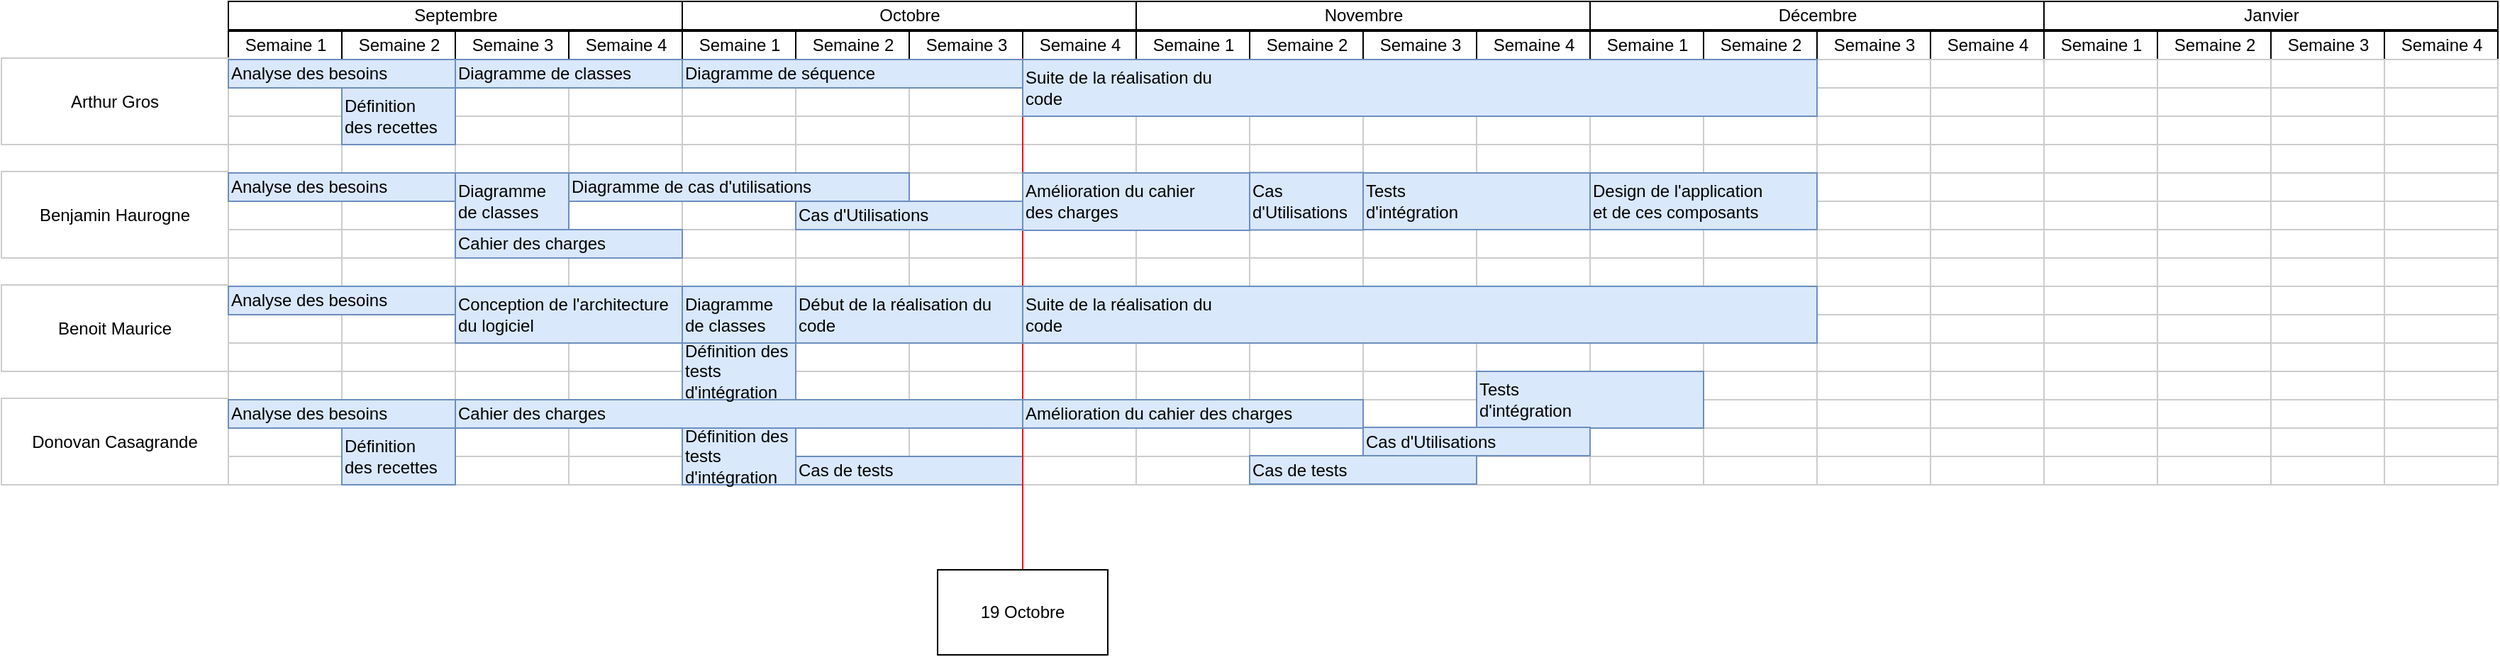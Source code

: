 <mxfile version="22.1.5" type="github">
  <diagram name="Page-1" id="2c4490ee-f0b8-94ab-5012-d5dc3445f7a3">
    <mxGraphModel dx="1648" dy="700" grid="1" gridSize="10" guides="1" tooltips="1" connect="0" arrows="1" fold="1" page="1" pageScale="1.5" pageWidth="1169" pageHeight="826" background="none" math="0" shadow="0">
      <root>
        <mxCell id="0" style=";html=1;" />
        <mxCell id="1" style=";html=1;" parent="0" />
        <mxCell id="67c90442a009f359-279" value="Novembre" style="strokeWidth=1;fontStyle=0;html=1;" parent="1" vertex="1">
          <mxGeometry x="800" y="439" width="320" height="20" as="geometry" />
        </mxCell>
        <mxCell id="7a8b956e7d50b54d-104" value="Décembre" style="strokeWidth=1;fontStyle=0;html=1;" parent="1" vertex="1">
          <mxGeometry x="1120" y="439" width="320" height="20" as="geometry" />
        </mxCell>
        <mxCell id="7a8b956e7d50b54d-109" value="Janvier" style="strokeWidth=1;fontStyle=0;html=1;" parent="1" vertex="1">
          <mxGeometry x="1440" y="439" width="320" height="20" as="geometry" />
        </mxCell>
        <mxCell id="7a8b956e7d50b54d-145" value="Octobre" style="strokeWidth=1;fontStyle=0;html=1;" parent="1" vertex="1">
          <mxGeometry x="480" y="439" width="320" height="20" as="geometry" />
        </mxCell>
        <mxCell id="7a8b956e7d50b54d-151" value="Septembre" style="strokeWidth=1;fontStyle=0;html=1;" parent="1" vertex="1">
          <mxGeometry x="160" y="439" width="320" height="20" as="geometry" />
        </mxCell>
        <mxCell id="7a8b956e7d50b54d-152" value="Semaine 1" style="strokeWidth=1;fontStyle=0;html=1;" parent="1" vertex="1">
          <mxGeometry x="160" y="460" width="80" height="20" as="geometry" />
        </mxCell>
        <mxCell id="KohmYElV7J4Lf4DfOWHx-1" value="Arthur Gros" style="whiteSpace=wrap;html=1;align=center;strokeColor=#CCCCCC;" parent="1" vertex="1">
          <mxGeometry y="479" width="160" height="61" as="geometry" />
        </mxCell>
        <mxCell id="KohmYElV7J4Lf4DfOWHx-3" value="Benjamin Haurogne" style="whiteSpace=wrap;html=1;align=center;strokeColor=#CCCCCC;" parent="1" vertex="1">
          <mxGeometry y="559" width="160" height="61" as="geometry" />
        </mxCell>
        <mxCell id="KohmYElV7J4Lf4DfOWHx-4" value="Benoit Maurice" style="whiteSpace=wrap;html=1;align=center;strokeColor=#CCCCCC;" parent="1" vertex="1">
          <mxGeometry y="639" width="160" height="61" as="geometry" />
        </mxCell>
        <mxCell id="KohmYElV7J4Lf4DfOWHx-5" value="Donovan Casagrande" style="whiteSpace=wrap;html=1;align=center;strokeColor=#CCCCCC;" parent="1" vertex="1">
          <mxGeometry y="719" width="160" height="61" as="geometry" />
        </mxCell>
        <mxCell id="6z6v71Y1guzTuRLKmEV8-2" value="Semaine 2" style="strokeWidth=1;fontStyle=0;html=1;" parent="1" vertex="1">
          <mxGeometry x="240" y="460" width="80" height="20" as="geometry" />
        </mxCell>
        <mxCell id="6z6v71Y1guzTuRLKmEV8-3" value="Semaine 3" style="strokeWidth=1;fontStyle=0;html=1;" parent="1" vertex="1">
          <mxGeometry x="320" y="460" width="80" height="20" as="geometry" />
        </mxCell>
        <mxCell id="6z6v71Y1guzTuRLKmEV8-4" value="Semaine 4" style="strokeWidth=1;fontStyle=0;html=1;" parent="1" vertex="1">
          <mxGeometry x="400" y="460" width="80" height="20" as="geometry" />
        </mxCell>
        <mxCell id="6z6v71Y1guzTuRLKmEV8-54" value="" style="align=left;strokeColor=#CCCCCC;html=1;" parent="1" vertex="1">
          <mxGeometry x="320" y="500" width="80" height="20" as="geometry" />
        </mxCell>
        <mxCell id="6z6v71Y1guzTuRLKmEV8-55" value="" style="align=left;strokeColor=#CCCCCC;html=1;" parent="1" vertex="1">
          <mxGeometry x="320" y="520" width="80" height="20" as="geometry" />
        </mxCell>
        <mxCell id="6z6v71Y1guzTuRLKmEV8-56" value="" style="align=left;strokeColor=#CCCCCC;html=1;" parent="1" vertex="1">
          <mxGeometry x="320" y="540" width="80" height="20" as="geometry" />
        </mxCell>
        <mxCell id="6z6v71Y1guzTuRLKmEV8-57" value="" style="align=left;strokeColor=#CCCCCC;html=1;" parent="1" vertex="1">
          <mxGeometry x="320" y="560" width="80" height="20" as="geometry" />
        </mxCell>
        <mxCell id="6z6v71Y1guzTuRLKmEV8-58" value="" style="align=left;strokeColor=#CCCCCC;html=1;" parent="1" vertex="1">
          <mxGeometry x="320" y="580" width="80" height="20" as="geometry" />
        </mxCell>
        <mxCell id="6z6v71Y1guzTuRLKmEV8-59" value="" style="align=left;strokeColor=#CCCCCC;html=1;" parent="1" vertex="1">
          <mxGeometry x="320" y="600" width="80" height="20" as="geometry" />
        </mxCell>
        <mxCell id="6z6v71Y1guzTuRLKmEV8-60" value="" style="align=left;strokeColor=#CCCCCC;html=1;" parent="1" vertex="1">
          <mxGeometry x="320" y="620" width="80" height="20" as="geometry" />
        </mxCell>
        <mxCell id="6z6v71Y1guzTuRLKmEV8-61" value="" style="align=left;strokeColor=#CCCCCC;html=1;" parent="1" vertex="1">
          <mxGeometry x="320" y="640" width="80" height="20" as="geometry" />
        </mxCell>
        <mxCell id="6z6v71Y1guzTuRLKmEV8-62" value="" style="align=left;strokeColor=#CCCCCC;html=1;" parent="1" vertex="1">
          <mxGeometry x="320" y="660" width="80" height="20" as="geometry" />
        </mxCell>
        <mxCell id="6z6v71Y1guzTuRLKmEV8-63" value="" style="align=left;strokeColor=#CCCCCC;html=1;" parent="1" vertex="1">
          <mxGeometry x="320" y="680" width="80" height="20" as="geometry" />
        </mxCell>
        <mxCell id="6z6v71Y1guzTuRLKmEV8-64" value="" style="align=left;strokeColor=#CCCCCC;html=1;" parent="1" vertex="1">
          <mxGeometry x="320" y="700" width="80" height="20" as="geometry" />
        </mxCell>
        <mxCell id="6z6v71Y1guzTuRLKmEV8-65" value="" style="align=left;strokeColor=#CCCCCC;html=1;" parent="1" vertex="1">
          <mxGeometry x="320" y="720" width="80" height="20" as="geometry" />
        </mxCell>
        <mxCell id="6z6v71Y1guzTuRLKmEV8-66" value="" style="align=left;strokeColor=#CCCCCC;html=1;" parent="1" vertex="1">
          <mxGeometry x="320" y="740" width="80" height="20" as="geometry" />
        </mxCell>
        <mxCell id="6z6v71Y1guzTuRLKmEV8-68" value="" style="align=left;strokeColor=#CCCCCC;html=1;" parent="1" vertex="1">
          <mxGeometry x="400" y="500" width="80" height="20" as="geometry" />
        </mxCell>
        <mxCell id="6z6v71Y1guzTuRLKmEV8-69" value="" style="align=left;strokeColor=#CCCCCC;html=1;" parent="1" vertex="1">
          <mxGeometry x="400" y="520" width="80" height="20" as="geometry" />
        </mxCell>
        <mxCell id="6z6v71Y1guzTuRLKmEV8-70" value="" style="align=left;strokeColor=#CCCCCC;html=1;" parent="1" vertex="1">
          <mxGeometry x="400" y="540" width="80" height="20" as="geometry" />
        </mxCell>
        <mxCell id="6z6v71Y1guzTuRLKmEV8-71" value="" style="align=left;strokeColor=#CCCCCC;html=1;" parent="1" vertex="1">
          <mxGeometry x="400" y="560" width="80" height="20" as="geometry" />
        </mxCell>
        <mxCell id="6z6v71Y1guzTuRLKmEV8-72" value="" style="align=left;strokeColor=#CCCCCC;html=1;" parent="1" vertex="1">
          <mxGeometry x="400" y="580" width="80" height="20" as="geometry" />
        </mxCell>
        <mxCell id="6z6v71Y1guzTuRLKmEV8-73" value="" style="align=left;strokeColor=#CCCCCC;html=1;" parent="1" vertex="1">
          <mxGeometry x="400" y="600" width="80" height="20" as="geometry" />
        </mxCell>
        <mxCell id="6z6v71Y1guzTuRLKmEV8-74" value="" style="align=left;strokeColor=#CCCCCC;html=1;" parent="1" vertex="1">
          <mxGeometry x="400" y="620" width="80" height="20" as="geometry" />
        </mxCell>
        <mxCell id="6z6v71Y1guzTuRLKmEV8-75" value="" style="align=left;strokeColor=#CCCCCC;html=1;" parent="1" vertex="1">
          <mxGeometry x="400" y="640" width="80" height="20" as="geometry" />
        </mxCell>
        <mxCell id="6z6v71Y1guzTuRLKmEV8-76" value="" style="align=left;strokeColor=#CCCCCC;html=1;" parent="1" vertex="1">
          <mxGeometry x="400" y="660" width="80" height="20" as="geometry" />
        </mxCell>
        <mxCell id="6z6v71Y1guzTuRLKmEV8-77" value="" style="align=left;strokeColor=#CCCCCC;html=1;" parent="1" vertex="1">
          <mxGeometry x="400" y="680" width="80" height="20" as="geometry" />
        </mxCell>
        <mxCell id="6z6v71Y1guzTuRLKmEV8-78" value="" style="align=left;strokeColor=#CCCCCC;html=1;" parent="1" vertex="1">
          <mxGeometry x="400" y="700" width="80" height="20" as="geometry" />
        </mxCell>
        <mxCell id="6z6v71Y1guzTuRLKmEV8-79" value="" style="align=left;strokeColor=#CCCCCC;html=1;" parent="1" vertex="1">
          <mxGeometry x="400" y="720" width="80" height="20" as="geometry" />
        </mxCell>
        <mxCell id="6z6v71Y1guzTuRLKmEV8-80" value="" style="align=left;strokeColor=#CCCCCC;html=1;" parent="1" vertex="1">
          <mxGeometry x="400" y="740" width="80" height="20" as="geometry" />
        </mxCell>
        <mxCell id="6z6v71Y1guzTuRLKmEV8-82" value="" style="align=left;strokeColor=#CCCCCC;html=1;" parent="1" vertex="1">
          <mxGeometry x="480" y="500" width="80" height="20" as="geometry" />
        </mxCell>
        <mxCell id="6z6v71Y1guzTuRLKmEV8-83" value="" style="align=left;strokeColor=#CCCCCC;html=1;" parent="1" vertex="1">
          <mxGeometry x="480" y="520" width="80" height="20" as="geometry" />
        </mxCell>
        <mxCell id="6z6v71Y1guzTuRLKmEV8-84" value="" style="align=left;strokeColor=#CCCCCC;html=1;" parent="1" vertex="1">
          <mxGeometry x="480" y="540" width="80" height="20" as="geometry" />
        </mxCell>
        <mxCell id="6z6v71Y1guzTuRLKmEV8-85" value="" style="align=left;strokeColor=#CCCCCC;html=1;" parent="1" vertex="1">
          <mxGeometry x="480" y="560" width="80" height="20" as="geometry" />
        </mxCell>
        <mxCell id="6z6v71Y1guzTuRLKmEV8-86" value="" style="align=left;strokeColor=#CCCCCC;html=1;" parent="1" vertex="1">
          <mxGeometry x="480" y="580" width="80" height="20" as="geometry" />
        </mxCell>
        <mxCell id="6z6v71Y1guzTuRLKmEV8-87" value="" style="align=left;strokeColor=#CCCCCC;html=1;" parent="1" vertex="1">
          <mxGeometry x="480" y="600" width="80" height="20" as="geometry" />
        </mxCell>
        <mxCell id="6z6v71Y1guzTuRLKmEV8-88" value="" style="align=left;strokeColor=#CCCCCC;html=1;" parent="1" vertex="1">
          <mxGeometry x="480" y="620" width="80" height="20" as="geometry" />
        </mxCell>
        <mxCell id="6z6v71Y1guzTuRLKmEV8-89" value="" style="align=left;strokeColor=#CCCCCC;html=1;" parent="1" vertex="1">
          <mxGeometry x="480" y="640" width="80" height="20" as="geometry" />
        </mxCell>
        <mxCell id="6z6v71Y1guzTuRLKmEV8-90" value="" style="align=left;strokeColor=#CCCCCC;html=1;" parent="1" vertex="1">
          <mxGeometry x="480" y="660" width="80" height="20" as="geometry" />
        </mxCell>
        <mxCell id="6z6v71Y1guzTuRLKmEV8-91" value="" style="align=left;strokeColor=#CCCCCC;html=1;" parent="1" vertex="1">
          <mxGeometry x="480" y="680" width="80" height="20" as="geometry" />
        </mxCell>
        <mxCell id="6z6v71Y1guzTuRLKmEV8-92" value="" style="align=left;strokeColor=#CCCCCC;html=1;" parent="1" vertex="1">
          <mxGeometry x="480" y="700" width="80" height="20" as="geometry" />
        </mxCell>
        <mxCell id="6z6v71Y1guzTuRLKmEV8-93" value="" style="align=left;strokeColor=#CCCCCC;html=1;" parent="1" vertex="1">
          <mxGeometry x="480" y="720" width="80" height="20" as="geometry" />
        </mxCell>
        <mxCell id="6z6v71Y1guzTuRLKmEV8-94" value="" style="align=left;strokeColor=#CCCCCC;html=1;" parent="1" vertex="1">
          <mxGeometry x="480" y="740" width="80" height="20" as="geometry" />
        </mxCell>
        <mxCell id="6z6v71Y1guzTuRLKmEV8-96" value="" style="align=left;strokeColor=#CCCCCC;html=1;" parent="1" vertex="1">
          <mxGeometry x="560" y="500" width="80" height="20" as="geometry" />
        </mxCell>
        <mxCell id="6z6v71Y1guzTuRLKmEV8-97" value="" style="align=left;strokeColor=#CCCCCC;html=1;" parent="1" vertex="1">
          <mxGeometry x="560" y="520" width="80" height="20" as="geometry" />
        </mxCell>
        <mxCell id="6z6v71Y1guzTuRLKmEV8-98" value="" style="align=left;strokeColor=#CCCCCC;html=1;" parent="1" vertex="1">
          <mxGeometry x="560" y="540" width="80" height="20" as="geometry" />
        </mxCell>
        <mxCell id="6z6v71Y1guzTuRLKmEV8-99" value="" style="align=left;strokeColor=#CCCCCC;html=1;" parent="1" vertex="1">
          <mxGeometry x="560" y="560" width="80" height="20" as="geometry" />
        </mxCell>
        <mxCell id="6z6v71Y1guzTuRLKmEV8-100" value="" style="align=left;strokeColor=#CCCCCC;html=1;" parent="1" vertex="1">
          <mxGeometry x="560" y="580" width="80" height="20" as="geometry" />
        </mxCell>
        <mxCell id="6z6v71Y1guzTuRLKmEV8-101" value="" style="align=left;strokeColor=#CCCCCC;html=1;" parent="1" vertex="1">
          <mxGeometry x="560" y="600" width="80" height="20" as="geometry" />
        </mxCell>
        <mxCell id="6z6v71Y1guzTuRLKmEV8-102" value="" style="align=left;strokeColor=#CCCCCC;html=1;" parent="1" vertex="1">
          <mxGeometry x="560" y="620" width="80" height="20" as="geometry" />
        </mxCell>
        <mxCell id="6z6v71Y1guzTuRLKmEV8-103" value="" style="align=left;strokeColor=#CCCCCC;html=1;" parent="1" vertex="1">
          <mxGeometry x="560" y="640" width="80" height="20" as="geometry" />
        </mxCell>
        <mxCell id="6z6v71Y1guzTuRLKmEV8-104" value="" style="align=left;strokeColor=#CCCCCC;html=1;" parent="1" vertex="1">
          <mxGeometry x="560" y="660" width="80" height="20" as="geometry" />
        </mxCell>
        <mxCell id="6z6v71Y1guzTuRLKmEV8-105" value="" style="align=left;strokeColor=#CCCCCC;html=1;" parent="1" vertex="1">
          <mxGeometry x="560" y="680" width="80" height="20" as="geometry" />
        </mxCell>
        <mxCell id="6z6v71Y1guzTuRLKmEV8-106" value="" style="align=left;strokeColor=#CCCCCC;html=1;" parent="1" vertex="1">
          <mxGeometry x="560" y="700" width="80" height="20" as="geometry" />
        </mxCell>
        <mxCell id="6z6v71Y1guzTuRLKmEV8-107" value="" style="align=left;strokeColor=#CCCCCC;html=1;" parent="1" vertex="1">
          <mxGeometry x="560" y="720" width="80" height="20" as="geometry" />
        </mxCell>
        <mxCell id="6z6v71Y1guzTuRLKmEV8-108" value="" style="align=left;strokeColor=#CCCCCC;html=1;" parent="1" vertex="1">
          <mxGeometry x="560" y="740" width="80" height="20" as="geometry" />
        </mxCell>
        <mxCell id="6z6v71Y1guzTuRLKmEV8-124" value="" style="align=left;strokeColor=#CCCCCC;html=1;" parent="1" vertex="1">
          <mxGeometry x="720" y="500" width="80" height="20" as="geometry" />
        </mxCell>
        <mxCell id="6z6v71Y1guzTuRLKmEV8-125" value="" style="align=left;strokeColor=#CCCCCC;html=1;" parent="1" vertex="1">
          <mxGeometry x="720" y="520" width="80" height="20" as="geometry" />
        </mxCell>
        <mxCell id="6z6v71Y1guzTuRLKmEV8-126" value="" style="align=left;strokeColor=#CCCCCC;html=1;" parent="1" vertex="1">
          <mxGeometry x="720" y="540" width="80" height="20" as="geometry" />
        </mxCell>
        <mxCell id="6z6v71Y1guzTuRLKmEV8-127" value="" style="align=left;strokeColor=#CCCCCC;html=1;" parent="1" vertex="1">
          <mxGeometry x="720" y="560" width="80" height="20" as="geometry" />
        </mxCell>
        <mxCell id="6z6v71Y1guzTuRLKmEV8-128" value="" style="align=left;strokeColor=#CCCCCC;html=1;" parent="1" vertex="1">
          <mxGeometry x="720" y="580" width="80" height="20" as="geometry" />
        </mxCell>
        <mxCell id="6z6v71Y1guzTuRLKmEV8-129" value="" style="align=left;strokeColor=#CCCCCC;html=1;" parent="1" vertex="1">
          <mxGeometry x="720" y="600" width="80" height="20" as="geometry" />
        </mxCell>
        <mxCell id="6z6v71Y1guzTuRLKmEV8-130" value="" style="align=left;strokeColor=#CCCCCC;html=1;" parent="1" vertex="1">
          <mxGeometry x="720" y="620" width="80" height="20" as="geometry" />
        </mxCell>
        <mxCell id="6z6v71Y1guzTuRLKmEV8-131" value="" style="align=left;strokeColor=#CCCCCC;html=1;" parent="1" vertex="1">
          <mxGeometry x="720" y="640" width="80" height="20" as="geometry" />
        </mxCell>
        <mxCell id="6z6v71Y1guzTuRLKmEV8-132" value="" style="align=left;strokeColor=#CCCCCC;html=1;" parent="1" vertex="1">
          <mxGeometry x="720" y="660" width="80" height="20" as="geometry" />
        </mxCell>
        <mxCell id="6z6v71Y1guzTuRLKmEV8-133" value="" style="align=left;strokeColor=#CCCCCC;html=1;" parent="1" vertex="1">
          <mxGeometry x="720" y="680" width="80" height="20" as="geometry" />
        </mxCell>
        <mxCell id="6z6v71Y1guzTuRLKmEV8-134" value="" style="align=left;strokeColor=#CCCCCC;html=1;" parent="1" vertex="1">
          <mxGeometry x="720" y="700" width="80" height="20" as="geometry" />
        </mxCell>
        <mxCell id="6z6v71Y1guzTuRLKmEV8-135" value="" style="align=left;strokeColor=#CCCCCC;html=1;" parent="1" vertex="1">
          <mxGeometry x="720" y="720" width="80" height="20" as="geometry" />
        </mxCell>
        <mxCell id="6z6v71Y1guzTuRLKmEV8-136" value="" style="align=left;strokeColor=#CCCCCC;html=1;" parent="1" vertex="1">
          <mxGeometry x="720" y="740" width="80" height="20" as="geometry" />
        </mxCell>
        <mxCell id="6z6v71Y1guzTuRLKmEV8-138" value="" style="align=left;strokeColor=#CCCCCC;html=1;" parent="1" vertex="1">
          <mxGeometry x="800" y="500" width="80" height="20" as="geometry" />
        </mxCell>
        <mxCell id="6z6v71Y1guzTuRLKmEV8-139" value="" style="align=left;strokeColor=#CCCCCC;html=1;" parent="1" vertex="1">
          <mxGeometry x="800" y="520" width="80" height="20" as="geometry" />
        </mxCell>
        <mxCell id="6z6v71Y1guzTuRLKmEV8-140" value="" style="align=left;strokeColor=#CCCCCC;html=1;" parent="1" vertex="1">
          <mxGeometry x="800" y="540" width="80" height="20" as="geometry" />
        </mxCell>
        <mxCell id="6z6v71Y1guzTuRLKmEV8-141" value="" style="align=left;strokeColor=#CCCCCC;html=1;" parent="1" vertex="1">
          <mxGeometry x="800" y="560" width="80" height="20" as="geometry" />
        </mxCell>
        <mxCell id="6z6v71Y1guzTuRLKmEV8-142" value="" style="align=left;strokeColor=#CCCCCC;html=1;" parent="1" vertex="1">
          <mxGeometry x="800" y="580" width="80" height="20" as="geometry" />
        </mxCell>
        <mxCell id="6z6v71Y1guzTuRLKmEV8-143" value="" style="align=left;strokeColor=#CCCCCC;html=1;" parent="1" vertex="1">
          <mxGeometry x="800" y="600" width="80" height="20" as="geometry" />
        </mxCell>
        <mxCell id="6z6v71Y1guzTuRLKmEV8-144" value="" style="align=left;strokeColor=#CCCCCC;html=1;" parent="1" vertex="1">
          <mxGeometry x="800" y="620" width="80" height="20" as="geometry" />
        </mxCell>
        <mxCell id="6z6v71Y1guzTuRLKmEV8-145" value="" style="align=left;strokeColor=#CCCCCC;html=1;" parent="1" vertex="1">
          <mxGeometry x="800" y="640" width="80" height="20" as="geometry" />
        </mxCell>
        <mxCell id="6z6v71Y1guzTuRLKmEV8-146" value="" style="align=left;strokeColor=#CCCCCC;html=1;" parent="1" vertex="1">
          <mxGeometry x="800" y="660" width="80" height="20" as="geometry" />
        </mxCell>
        <mxCell id="6z6v71Y1guzTuRLKmEV8-147" value="" style="align=left;strokeColor=#CCCCCC;html=1;" parent="1" vertex="1">
          <mxGeometry x="800" y="680" width="80" height="20" as="geometry" />
        </mxCell>
        <mxCell id="6z6v71Y1guzTuRLKmEV8-148" value="" style="align=left;strokeColor=#CCCCCC;html=1;" parent="1" vertex="1">
          <mxGeometry x="800" y="700" width="80" height="20" as="geometry" />
        </mxCell>
        <mxCell id="6z6v71Y1guzTuRLKmEV8-149" value="" style="align=left;strokeColor=#CCCCCC;html=1;" parent="1" vertex="1">
          <mxGeometry x="800" y="720" width="80" height="20" as="geometry" />
        </mxCell>
        <mxCell id="6z6v71Y1guzTuRLKmEV8-150" value="" style="align=left;strokeColor=#CCCCCC;html=1;" parent="1" vertex="1">
          <mxGeometry x="800" y="740" width="80" height="20" as="geometry" />
        </mxCell>
        <mxCell id="6z6v71Y1guzTuRLKmEV8-152" value="" style="align=left;strokeColor=#CCCCCC;html=1;" parent="1" vertex="1">
          <mxGeometry x="880" y="500" width="80" height="20" as="geometry" />
        </mxCell>
        <mxCell id="6z6v71Y1guzTuRLKmEV8-153" value="" style="align=left;strokeColor=#CCCCCC;html=1;" parent="1" vertex="1">
          <mxGeometry x="880" y="520" width="80" height="20" as="geometry" />
        </mxCell>
        <mxCell id="6z6v71Y1guzTuRLKmEV8-154" value="" style="align=left;strokeColor=#CCCCCC;html=1;" parent="1" vertex="1">
          <mxGeometry x="880" y="540" width="80" height="20" as="geometry" />
        </mxCell>
        <mxCell id="6z6v71Y1guzTuRLKmEV8-155" value="" style="align=left;strokeColor=#CCCCCC;html=1;" parent="1" vertex="1">
          <mxGeometry x="880" y="560" width="80" height="20" as="geometry" />
        </mxCell>
        <mxCell id="6z6v71Y1guzTuRLKmEV8-156" value="" style="align=left;strokeColor=#CCCCCC;html=1;" parent="1" vertex="1">
          <mxGeometry x="880" y="580" width="80" height="20" as="geometry" />
        </mxCell>
        <mxCell id="6z6v71Y1guzTuRLKmEV8-157" value="" style="align=left;strokeColor=#CCCCCC;html=1;" parent="1" vertex="1">
          <mxGeometry x="880" y="600" width="80" height="20" as="geometry" />
        </mxCell>
        <mxCell id="6z6v71Y1guzTuRLKmEV8-158" value="" style="align=left;strokeColor=#CCCCCC;html=1;" parent="1" vertex="1">
          <mxGeometry x="880" y="620" width="80" height="20" as="geometry" />
        </mxCell>
        <mxCell id="6z6v71Y1guzTuRLKmEV8-159" value="" style="align=left;strokeColor=#CCCCCC;html=1;" parent="1" vertex="1">
          <mxGeometry x="880" y="640" width="80" height="20" as="geometry" />
        </mxCell>
        <mxCell id="6z6v71Y1guzTuRLKmEV8-160" value="" style="align=left;strokeColor=#CCCCCC;html=1;" parent="1" vertex="1">
          <mxGeometry x="880" y="660" width="80" height="20" as="geometry" />
        </mxCell>
        <mxCell id="6z6v71Y1guzTuRLKmEV8-161" value="" style="align=left;strokeColor=#CCCCCC;html=1;" parent="1" vertex="1">
          <mxGeometry x="880" y="680" width="80" height="20" as="geometry" />
        </mxCell>
        <mxCell id="6z6v71Y1guzTuRLKmEV8-162" value="" style="align=left;strokeColor=#CCCCCC;html=1;" parent="1" vertex="1">
          <mxGeometry x="880" y="700" width="80" height="20" as="geometry" />
        </mxCell>
        <mxCell id="6z6v71Y1guzTuRLKmEV8-163" value="" style="align=left;strokeColor=#CCCCCC;html=1;" parent="1" vertex="1">
          <mxGeometry x="880" y="720" width="80" height="20" as="geometry" />
        </mxCell>
        <mxCell id="6z6v71Y1guzTuRLKmEV8-164" value="" style="align=left;strokeColor=#CCCCCC;html=1;" parent="1" vertex="1">
          <mxGeometry x="880" y="740" width="80" height="20" as="geometry" />
        </mxCell>
        <mxCell id="6z6v71Y1guzTuRLKmEV8-166" value="" style="align=left;strokeColor=#CCCCCC;html=1;" parent="1" vertex="1">
          <mxGeometry x="960" y="500" width="80" height="20" as="geometry" />
        </mxCell>
        <mxCell id="6z6v71Y1guzTuRLKmEV8-167" value="" style="align=left;strokeColor=#CCCCCC;html=1;" parent="1" vertex="1">
          <mxGeometry x="960" y="520" width="80" height="20" as="geometry" />
        </mxCell>
        <mxCell id="6z6v71Y1guzTuRLKmEV8-168" value="" style="align=left;strokeColor=#CCCCCC;html=1;" parent="1" vertex="1">
          <mxGeometry x="960" y="540" width="80" height="20" as="geometry" />
        </mxCell>
        <mxCell id="6z6v71Y1guzTuRLKmEV8-169" value="" style="align=left;strokeColor=#CCCCCC;html=1;" parent="1" vertex="1">
          <mxGeometry x="960" y="560" width="80" height="20" as="geometry" />
        </mxCell>
        <mxCell id="6z6v71Y1guzTuRLKmEV8-170" value="" style="align=left;strokeColor=#CCCCCC;html=1;" parent="1" vertex="1">
          <mxGeometry x="960" y="580" width="80" height="20" as="geometry" />
        </mxCell>
        <mxCell id="6z6v71Y1guzTuRLKmEV8-171" value="" style="align=left;strokeColor=#CCCCCC;html=1;" parent="1" vertex="1">
          <mxGeometry x="960" y="600" width="80" height="20" as="geometry" />
        </mxCell>
        <mxCell id="6z6v71Y1guzTuRLKmEV8-172" value="" style="align=left;strokeColor=#CCCCCC;html=1;" parent="1" vertex="1">
          <mxGeometry x="960" y="620" width="80" height="20" as="geometry" />
        </mxCell>
        <mxCell id="6z6v71Y1guzTuRLKmEV8-173" value="" style="align=left;strokeColor=#CCCCCC;html=1;" parent="1" vertex="1">
          <mxGeometry x="960" y="640" width="80" height="20" as="geometry" />
        </mxCell>
        <mxCell id="6z6v71Y1guzTuRLKmEV8-174" value="" style="align=left;strokeColor=#CCCCCC;html=1;" parent="1" vertex="1">
          <mxGeometry x="960" y="660" width="80" height="20" as="geometry" />
        </mxCell>
        <mxCell id="6z6v71Y1guzTuRLKmEV8-175" value="" style="align=left;strokeColor=#CCCCCC;html=1;" parent="1" vertex="1">
          <mxGeometry x="960" y="680" width="80" height="20" as="geometry" />
        </mxCell>
        <mxCell id="6z6v71Y1guzTuRLKmEV8-176" value="" style="align=left;strokeColor=#CCCCCC;html=1;" parent="1" vertex="1">
          <mxGeometry x="960" y="700" width="80" height="20" as="geometry" />
        </mxCell>
        <mxCell id="6z6v71Y1guzTuRLKmEV8-177" value="" style="align=left;strokeColor=#CCCCCC;html=1;" parent="1" vertex="1">
          <mxGeometry x="960" y="720" width="80" height="20" as="geometry" />
        </mxCell>
        <mxCell id="6z6v71Y1guzTuRLKmEV8-178" value="" style="align=left;strokeColor=#CCCCCC;html=1;" parent="1" vertex="1">
          <mxGeometry x="960" y="740" width="80" height="20" as="geometry" />
        </mxCell>
        <mxCell id="6z6v71Y1guzTuRLKmEV8-180" value="" style="align=left;strokeColor=#CCCCCC;html=1;" parent="1" vertex="1">
          <mxGeometry x="1040" y="500" width="80" height="20" as="geometry" />
        </mxCell>
        <mxCell id="6z6v71Y1guzTuRLKmEV8-181" value="" style="align=left;strokeColor=#CCCCCC;html=1;" parent="1" vertex="1">
          <mxGeometry x="1040" y="520" width="80" height="20" as="geometry" />
        </mxCell>
        <mxCell id="6z6v71Y1guzTuRLKmEV8-182" value="" style="align=left;strokeColor=#CCCCCC;html=1;" parent="1" vertex="1">
          <mxGeometry x="1040" y="540" width="80" height="20" as="geometry" />
        </mxCell>
        <mxCell id="6z6v71Y1guzTuRLKmEV8-183" value="" style="align=left;strokeColor=#CCCCCC;html=1;" parent="1" vertex="1">
          <mxGeometry x="1040" y="560" width="80" height="20" as="geometry" />
        </mxCell>
        <mxCell id="6z6v71Y1guzTuRLKmEV8-184" value="" style="align=left;strokeColor=#CCCCCC;html=1;" parent="1" vertex="1">
          <mxGeometry x="1040" y="580" width="80" height="20" as="geometry" />
        </mxCell>
        <mxCell id="6z6v71Y1guzTuRLKmEV8-186" value="" style="align=left;strokeColor=#CCCCCC;html=1;" parent="1" vertex="1">
          <mxGeometry x="1040" y="620" width="80" height="20" as="geometry" />
        </mxCell>
        <mxCell id="6z6v71Y1guzTuRLKmEV8-187" value="" style="align=left;strokeColor=#CCCCCC;html=1;" parent="1" vertex="1">
          <mxGeometry x="1040" y="640" width="80" height="20" as="geometry" />
        </mxCell>
        <mxCell id="6z6v71Y1guzTuRLKmEV8-188" value="" style="align=left;strokeColor=#CCCCCC;html=1;" parent="1" vertex="1">
          <mxGeometry x="1040" y="660" width="80" height="20" as="geometry" />
        </mxCell>
        <mxCell id="6z6v71Y1guzTuRLKmEV8-189" value="" style="align=left;strokeColor=#CCCCCC;html=1;" parent="1" vertex="1">
          <mxGeometry x="1040" y="680" width="80" height="20" as="geometry" />
        </mxCell>
        <mxCell id="6z6v71Y1guzTuRLKmEV8-190" value="" style="align=left;strokeColor=#CCCCCC;html=1;" parent="1" vertex="1">
          <mxGeometry x="1040" y="700" width="80" height="20" as="geometry" />
        </mxCell>
        <mxCell id="6z6v71Y1guzTuRLKmEV8-191" value="" style="align=left;strokeColor=#CCCCCC;html=1;" parent="1" vertex="1">
          <mxGeometry x="1040" y="720" width="80" height="20" as="geometry" />
        </mxCell>
        <mxCell id="6z6v71Y1guzTuRLKmEV8-192" value="" style="align=left;strokeColor=#CCCCCC;html=1;" parent="1" vertex="1">
          <mxGeometry x="1040" y="740" width="80" height="20" as="geometry" />
        </mxCell>
        <mxCell id="6z6v71Y1guzTuRLKmEV8-193" value="Semaine 1" style="strokeWidth=1;fontStyle=0;html=1;" parent="1" vertex="1">
          <mxGeometry x="480" y="460" width="80" height="20" as="geometry" />
        </mxCell>
        <mxCell id="6z6v71Y1guzTuRLKmEV8-194" value="Semaine 2" style="strokeWidth=1;fontStyle=0;html=1;" parent="1" vertex="1">
          <mxGeometry x="560" y="460" width="80" height="20" as="geometry" />
        </mxCell>
        <mxCell id="6z6v71Y1guzTuRLKmEV8-195" value="Semaine 3" style="strokeWidth=1;fontStyle=0;html=1;" parent="1" vertex="1">
          <mxGeometry x="640" y="460" width="80" height="20" as="geometry" />
        </mxCell>
        <mxCell id="6z6v71Y1guzTuRLKmEV8-196" value="Semaine 4" style="strokeWidth=1;fontStyle=0;html=1;" parent="1" vertex="1">
          <mxGeometry x="720" y="460" width="80" height="20" as="geometry" />
        </mxCell>
        <mxCell id="6z6v71Y1guzTuRLKmEV8-197" value="Semaine 1" style="strokeWidth=1;fontStyle=0;html=1;" parent="1" vertex="1">
          <mxGeometry x="800" y="460" width="80" height="20" as="geometry" />
        </mxCell>
        <mxCell id="6z6v71Y1guzTuRLKmEV8-198" value="Semaine 2" style="strokeWidth=1;fontStyle=0;html=1;" parent="1" vertex="1">
          <mxGeometry x="880" y="460" width="80" height="20" as="geometry" />
        </mxCell>
        <mxCell id="6z6v71Y1guzTuRLKmEV8-199" value="Semaine 3" style="strokeWidth=1;fontStyle=0;html=1;" parent="1" vertex="1">
          <mxGeometry x="960" y="460" width="80" height="20" as="geometry" />
        </mxCell>
        <mxCell id="6z6v71Y1guzTuRLKmEV8-200" value="Semaine 4" style="strokeWidth=1;fontStyle=0;html=1;" parent="1" vertex="1">
          <mxGeometry x="1040" y="460" width="80" height="20" as="geometry" />
        </mxCell>
        <mxCell id="6z6v71Y1guzTuRLKmEV8-201" value="Semaine 1" style="strokeWidth=1;fontStyle=0;html=1;" parent="1" vertex="1">
          <mxGeometry x="1120" y="460" width="80" height="20" as="geometry" />
        </mxCell>
        <mxCell id="6z6v71Y1guzTuRLKmEV8-202" value="Semaine 2" style="strokeWidth=1;fontStyle=0;html=1;" parent="1" vertex="1">
          <mxGeometry x="1200" y="460" width="80" height="20" as="geometry" />
        </mxCell>
        <mxCell id="6z6v71Y1guzTuRLKmEV8-203" value="Semaine 3" style="strokeWidth=1;fontStyle=0;html=1;" parent="1" vertex="1">
          <mxGeometry x="1280" y="460" width="80" height="20" as="geometry" />
        </mxCell>
        <mxCell id="6z6v71Y1guzTuRLKmEV8-204" value="Semaine 4" style="strokeWidth=1;fontStyle=0;html=1;" parent="1" vertex="1">
          <mxGeometry x="1360" y="460" width="80" height="20" as="geometry" />
        </mxCell>
        <mxCell id="6z6v71Y1guzTuRLKmEV8-205" value="Semaine 1" style="strokeWidth=1;fontStyle=0;html=1;" parent="1" vertex="1">
          <mxGeometry x="1440" y="460" width="80" height="20" as="geometry" />
        </mxCell>
        <mxCell id="6z6v71Y1guzTuRLKmEV8-206" value="Semaine 2" style="strokeWidth=1;fontStyle=0;html=1;" parent="1" vertex="1">
          <mxGeometry x="1520" y="460" width="80" height="20" as="geometry" />
        </mxCell>
        <mxCell id="6z6v71Y1guzTuRLKmEV8-207" value="Semaine 3" style="strokeWidth=1;fontStyle=0;html=1;" parent="1" vertex="1">
          <mxGeometry x="1600" y="460" width="80" height="20" as="geometry" />
        </mxCell>
        <mxCell id="6z6v71Y1guzTuRLKmEV8-208" value="Semaine 4" style="strokeWidth=1;fontStyle=0;html=1;" parent="1" vertex="1">
          <mxGeometry x="1680" y="460" width="80" height="20" as="geometry" />
        </mxCell>
        <mxCell id="6z6v71Y1guzTuRLKmEV8-209" value="" style="align=left;strokeColor=#CCCCCC;html=1;" parent="1" vertex="1">
          <mxGeometry x="1120" y="500" width="80" height="20" as="geometry" />
        </mxCell>
        <mxCell id="6z6v71Y1guzTuRLKmEV8-210" value="" style="align=left;strokeColor=#CCCCCC;html=1;" parent="1" vertex="1">
          <mxGeometry x="1120" y="520" width="80" height="20" as="geometry" />
        </mxCell>
        <mxCell id="6z6v71Y1guzTuRLKmEV8-211" value="" style="align=left;strokeColor=#CCCCCC;html=1;" parent="1" vertex="1">
          <mxGeometry x="1120" y="540" width="80" height="20" as="geometry" />
        </mxCell>
        <mxCell id="6z6v71Y1guzTuRLKmEV8-212" value="" style="align=left;strokeColor=#CCCCCC;html=1;" parent="1" vertex="1">
          <mxGeometry x="1120" y="560" width="80" height="20" as="geometry" />
        </mxCell>
        <mxCell id="6z6v71Y1guzTuRLKmEV8-213" value="" style="align=left;strokeColor=#CCCCCC;html=1;" parent="1" vertex="1">
          <mxGeometry x="1120" y="580" width="80" height="20" as="geometry" />
        </mxCell>
        <mxCell id="6z6v71Y1guzTuRLKmEV8-214" value="" style="align=left;strokeColor=#CCCCCC;html=1;" parent="1" vertex="1">
          <mxGeometry x="1120" y="600" width="80" height="20" as="geometry" />
        </mxCell>
        <mxCell id="6z6v71Y1guzTuRLKmEV8-215" value="" style="align=left;strokeColor=#CCCCCC;html=1;" parent="1" vertex="1">
          <mxGeometry x="1120" y="620" width="80" height="20" as="geometry" />
        </mxCell>
        <mxCell id="6z6v71Y1guzTuRLKmEV8-216" value="" style="align=left;strokeColor=#CCCCCC;html=1;" parent="1" vertex="1">
          <mxGeometry x="1120" y="640" width="80" height="20" as="geometry" />
        </mxCell>
        <mxCell id="6z6v71Y1guzTuRLKmEV8-217" value="" style="align=left;strokeColor=#CCCCCC;html=1;" parent="1" vertex="1">
          <mxGeometry x="1120" y="660" width="80" height="20" as="geometry" />
        </mxCell>
        <mxCell id="6z6v71Y1guzTuRLKmEV8-218" value="" style="align=left;strokeColor=#CCCCCC;html=1;" parent="1" vertex="1">
          <mxGeometry x="1120" y="680" width="80" height="20" as="geometry" />
        </mxCell>
        <mxCell id="6z6v71Y1guzTuRLKmEV8-219" value="" style="align=left;strokeColor=#CCCCCC;html=1;" parent="1" vertex="1">
          <mxGeometry x="1120" y="700" width="80" height="20" as="geometry" />
        </mxCell>
        <mxCell id="6z6v71Y1guzTuRLKmEV8-220" value="" style="align=left;strokeColor=#CCCCCC;html=1;" parent="1" vertex="1">
          <mxGeometry x="1120" y="720" width="80" height="20" as="geometry" />
        </mxCell>
        <mxCell id="6z6v71Y1guzTuRLKmEV8-221" value="" style="align=left;strokeColor=#CCCCCC;html=1;" parent="1" vertex="1">
          <mxGeometry x="1120" y="740" width="80" height="20" as="geometry" />
        </mxCell>
        <mxCell id="6z6v71Y1guzTuRLKmEV8-222" value="" style="align=left;strokeColor=#CCCCCC;html=1;" parent="1" vertex="1">
          <mxGeometry x="1200" y="500" width="80" height="20" as="geometry" />
        </mxCell>
        <mxCell id="6z6v71Y1guzTuRLKmEV8-223" value="" style="align=left;strokeColor=#CCCCCC;html=1;" parent="1" vertex="1">
          <mxGeometry x="1200" y="520" width="80" height="20" as="geometry" />
        </mxCell>
        <mxCell id="6z6v71Y1guzTuRLKmEV8-224" value="" style="align=left;strokeColor=#CCCCCC;html=1;" parent="1" vertex="1">
          <mxGeometry x="1200" y="540" width="80" height="20" as="geometry" />
        </mxCell>
        <mxCell id="6z6v71Y1guzTuRLKmEV8-225" value="" style="align=left;strokeColor=#CCCCCC;html=1;" parent="1" vertex="1">
          <mxGeometry x="1200" y="560" width="80" height="20" as="geometry" />
        </mxCell>
        <mxCell id="6z6v71Y1guzTuRLKmEV8-226" value="" style="align=left;strokeColor=#CCCCCC;html=1;" parent="1" vertex="1">
          <mxGeometry x="1200" y="580" width="80" height="20" as="geometry" />
        </mxCell>
        <mxCell id="6z6v71Y1guzTuRLKmEV8-227" value="" style="align=left;strokeColor=#CCCCCC;html=1;" parent="1" vertex="1">
          <mxGeometry x="1200" y="600" width="80" height="20" as="geometry" />
        </mxCell>
        <mxCell id="6z6v71Y1guzTuRLKmEV8-228" value="" style="align=left;strokeColor=#CCCCCC;html=1;" parent="1" vertex="1">
          <mxGeometry x="1200" y="620" width="80" height="20" as="geometry" />
        </mxCell>
        <mxCell id="6z6v71Y1guzTuRLKmEV8-229" value="" style="align=left;strokeColor=#CCCCCC;html=1;" parent="1" vertex="1">
          <mxGeometry x="1200" y="640" width="80" height="20" as="geometry" />
        </mxCell>
        <mxCell id="6z6v71Y1guzTuRLKmEV8-230" value="" style="align=left;strokeColor=#CCCCCC;html=1;" parent="1" vertex="1">
          <mxGeometry x="1200" y="660" width="80" height="20" as="geometry" />
        </mxCell>
        <mxCell id="6z6v71Y1guzTuRLKmEV8-231" value="" style="align=left;strokeColor=#CCCCCC;html=1;" parent="1" vertex="1">
          <mxGeometry x="1200" y="680" width="80" height="20" as="geometry" />
        </mxCell>
        <mxCell id="6z6v71Y1guzTuRLKmEV8-232" value="" style="align=left;strokeColor=#CCCCCC;html=1;" parent="1" vertex="1">
          <mxGeometry x="1200" y="700" width="80" height="20" as="geometry" />
        </mxCell>
        <mxCell id="6z6v71Y1guzTuRLKmEV8-233" value="" style="align=left;strokeColor=#CCCCCC;html=1;" parent="1" vertex="1">
          <mxGeometry x="1200" y="720" width="80" height="20" as="geometry" />
        </mxCell>
        <mxCell id="6z6v71Y1guzTuRLKmEV8-234" value="" style="align=left;strokeColor=#CCCCCC;html=1;" parent="1" vertex="1">
          <mxGeometry x="1200" y="740" width="80" height="20" as="geometry" />
        </mxCell>
        <mxCell id="6z6v71Y1guzTuRLKmEV8-235" value="" style="align=left;strokeColor=#CCCCCC;html=1;" parent="1" vertex="1">
          <mxGeometry x="1280" y="500" width="80" height="20" as="geometry" />
        </mxCell>
        <mxCell id="6z6v71Y1guzTuRLKmEV8-236" value="" style="align=left;strokeColor=#CCCCCC;html=1;" parent="1" vertex="1">
          <mxGeometry x="1280" y="520" width="80" height="20" as="geometry" />
        </mxCell>
        <mxCell id="6z6v71Y1guzTuRLKmEV8-237" value="" style="align=left;strokeColor=#CCCCCC;html=1;" parent="1" vertex="1">
          <mxGeometry x="1280" y="540" width="80" height="20" as="geometry" />
        </mxCell>
        <mxCell id="6z6v71Y1guzTuRLKmEV8-238" value="" style="align=left;strokeColor=#CCCCCC;html=1;" parent="1" vertex="1">
          <mxGeometry x="1280" y="560" width="80" height="20" as="geometry" />
        </mxCell>
        <mxCell id="6z6v71Y1guzTuRLKmEV8-239" value="" style="align=left;strokeColor=#CCCCCC;html=1;" parent="1" vertex="1">
          <mxGeometry x="1280" y="580" width="80" height="20" as="geometry" />
        </mxCell>
        <mxCell id="6z6v71Y1guzTuRLKmEV8-240" value="" style="align=left;strokeColor=#CCCCCC;html=1;" parent="1" vertex="1">
          <mxGeometry x="1280" y="600" width="80" height="20" as="geometry" />
        </mxCell>
        <mxCell id="6z6v71Y1guzTuRLKmEV8-241" value="" style="align=left;strokeColor=#CCCCCC;html=1;" parent="1" vertex="1">
          <mxGeometry x="1280" y="620" width="80" height="20" as="geometry" />
        </mxCell>
        <mxCell id="6z6v71Y1guzTuRLKmEV8-242" value="" style="align=left;strokeColor=#CCCCCC;html=1;" parent="1" vertex="1">
          <mxGeometry x="1280" y="640" width="80" height="20" as="geometry" />
        </mxCell>
        <mxCell id="6z6v71Y1guzTuRLKmEV8-243" value="" style="align=left;strokeColor=#CCCCCC;html=1;" parent="1" vertex="1">
          <mxGeometry x="1280" y="660" width="80" height="20" as="geometry" />
        </mxCell>
        <mxCell id="6z6v71Y1guzTuRLKmEV8-244" value="" style="align=left;strokeColor=#CCCCCC;html=1;" parent="1" vertex="1">
          <mxGeometry x="1280" y="680" width="80" height="20" as="geometry" />
        </mxCell>
        <mxCell id="6z6v71Y1guzTuRLKmEV8-245" value="" style="align=left;strokeColor=#CCCCCC;html=1;" parent="1" vertex="1">
          <mxGeometry x="1280" y="700" width="80" height="20" as="geometry" />
        </mxCell>
        <mxCell id="6z6v71Y1guzTuRLKmEV8-246" value="" style="align=left;strokeColor=#CCCCCC;html=1;" parent="1" vertex="1">
          <mxGeometry x="1280" y="720" width="80" height="20" as="geometry" />
        </mxCell>
        <mxCell id="6z6v71Y1guzTuRLKmEV8-247" value="" style="align=left;strokeColor=#CCCCCC;html=1;" parent="1" vertex="1">
          <mxGeometry x="1280" y="740" width="80" height="20" as="geometry" />
        </mxCell>
        <mxCell id="6z6v71Y1guzTuRLKmEV8-248" value="" style="align=left;strokeColor=#CCCCCC;html=1;" parent="1" vertex="1">
          <mxGeometry x="1360" y="500" width="80" height="20" as="geometry" />
        </mxCell>
        <mxCell id="6z6v71Y1guzTuRLKmEV8-249" value="" style="align=left;strokeColor=#CCCCCC;html=1;" parent="1" vertex="1">
          <mxGeometry x="1360" y="520" width="80" height="20" as="geometry" />
        </mxCell>
        <mxCell id="6z6v71Y1guzTuRLKmEV8-250" value="" style="align=left;strokeColor=#CCCCCC;html=1;" parent="1" vertex="1">
          <mxGeometry x="1360" y="540" width="80" height="20" as="geometry" />
        </mxCell>
        <mxCell id="6z6v71Y1guzTuRLKmEV8-251" value="" style="align=left;strokeColor=#CCCCCC;html=1;" parent="1" vertex="1">
          <mxGeometry x="1360" y="560" width="80" height="20" as="geometry" />
        </mxCell>
        <mxCell id="6z6v71Y1guzTuRLKmEV8-252" value="" style="align=left;strokeColor=#CCCCCC;html=1;" parent="1" vertex="1">
          <mxGeometry x="1360" y="580" width="80" height="20" as="geometry" />
        </mxCell>
        <mxCell id="6z6v71Y1guzTuRLKmEV8-253" value="" style="align=left;strokeColor=#CCCCCC;html=1;" parent="1" vertex="1">
          <mxGeometry x="1360" y="600" width="80" height="20" as="geometry" />
        </mxCell>
        <mxCell id="6z6v71Y1guzTuRLKmEV8-254" value="" style="align=left;strokeColor=#CCCCCC;html=1;" parent="1" vertex="1">
          <mxGeometry x="1360" y="620" width="80" height="20" as="geometry" />
        </mxCell>
        <mxCell id="6z6v71Y1guzTuRLKmEV8-255" value="" style="align=left;strokeColor=#CCCCCC;html=1;" parent="1" vertex="1">
          <mxGeometry x="1360" y="640" width="80" height="20" as="geometry" />
        </mxCell>
        <mxCell id="6z6v71Y1guzTuRLKmEV8-256" value="" style="align=left;strokeColor=#CCCCCC;html=1;" parent="1" vertex="1">
          <mxGeometry x="1360" y="660" width="80" height="20" as="geometry" />
        </mxCell>
        <mxCell id="6z6v71Y1guzTuRLKmEV8-257" value="" style="align=left;strokeColor=#CCCCCC;html=1;" parent="1" vertex="1">
          <mxGeometry x="1360" y="680" width="80" height="20" as="geometry" />
        </mxCell>
        <mxCell id="6z6v71Y1guzTuRLKmEV8-258" value="" style="align=left;strokeColor=#CCCCCC;html=1;" parent="1" vertex="1">
          <mxGeometry x="1360" y="700" width="80" height="20" as="geometry" />
        </mxCell>
        <mxCell id="6z6v71Y1guzTuRLKmEV8-259" value="" style="align=left;strokeColor=#CCCCCC;html=1;" parent="1" vertex="1">
          <mxGeometry x="1360" y="720" width="80" height="20" as="geometry" />
        </mxCell>
        <mxCell id="6z6v71Y1guzTuRLKmEV8-260" value="" style="align=left;strokeColor=#CCCCCC;html=1;" parent="1" vertex="1">
          <mxGeometry x="1360" y="740" width="80" height="20" as="geometry" />
        </mxCell>
        <mxCell id="6z6v71Y1guzTuRLKmEV8-261" value="" style="align=left;strokeColor=#CCCCCC;html=1;" parent="1" vertex="1">
          <mxGeometry x="1440" y="500" width="80" height="20" as="geometry" />
        </mxCell>
        <mxCell id="6z6v71Y1guzTuRLKmEV8-262" value="" style="align=left;strokeColor=#CCCCCC;html=1;" parent="1" vertex="1">
          <mxGeometry x="1440" y="520" width="80" height="20" as="geometry" />
        </mxCell>
        <mxCell id="6z6v71Y1guzTuRLKmEV8-263" value="" style="align=left;strokeColor=#CCCCCC;html=1;" parent="1" vertex="1">
          <mxGeometry x="1440" y="540" width="80" height="20" as="geometry" />
        </mxCell>
        <mxCell id="6z6v71Y1guzTuRLKmEV8-264" value="" style="align=left;strokeColor=#CCCCCC;html=1;" parent="1" vertex="1">
          <mxGeometry x="1440" y="560" width="80" height="20" as="geometry" />
        </mxCell>
        <mxCell id="6z6v71Y1guzTuRLKmEV8-265" value="" style="align=left;strokeColor=#CCCCCC;html=1;" parent="1" vertex="1">
          <mxGeometry x="1440" y="580" width="80" height="20" as="geometry" />
        </mxCell>
        <mxCell id="6z6v71Y1guzTuRLKmEV8-266" value="" style="align=left;strokeColor=#CCCCCC;html=1;" parent="1" vertex="1">
          <mxGeometry x="1440" y="600" width="80" height="20" as="geometry" />
        </mxCell>
        <mxCell id="6z6v71Y1guzTuRLKmEV8-267" value="" style="align=left;strokeColor=#CCCCCC;html=1;" parent="1" vertex="1">
          <mxGeometry x="1440" y="620" width="80" height="20" as="geometry" />
        </mxCell>
        <mxCell id="6z6v71Y1guzTuRLKmEV8-268" value="" style="align=left;strokeColor=#CCCCCC;html=1;" parent="1" vertex="1">
          <mxGeometry x="1440" y="640" width="80" height="20" as="geometry" />
        </mxCell>
        <mxCell id="6z6v71Y1guzTuRLKmEV8-269" value="" style="align=left;strokeColor=#CCCCCC;html=1;" parent="1" vertex="1">
          <mxGeometry x="1440" y="660" width="80" height="20" as="geometry" />
        </mxCell>
        <mxCell id="6z6v71Y1guzTuRLKmEV8-270" value="" style="align=left;strokeColor=#CCCCCC;html=1;" parent="1" vertex="1">
          <mxGeometry x="1440" y="680" width="80" height="20" as="geometry" />
        </mxCell>
        <mxCell id="6z6v71Y1guzTuRLKmEV8-271" value="" style="align=left;strokeColor=#CCCCCC;html=1;" parent="1" vertex="1">
          <mxGeometry x="1440" y="700" width="80" height="20" as="geometry" />
        </mxCell>
        <mxCell id="6z6v71Y1guzTuRLKmEV8-272" value="" style="align=left;strokeColor=#CCCCCC;html=1;" parent="1" vertex="1">
          <mxGeometry x="1440" y="720" width="80" height="20" as="geometry" />
        </mxCell>
        <mxCell id="6z6v71Y1guzTuRLKmEV8-273" value="" style="align=left;strokeColor=#CCCCCC;html=1;" parent="1" vertex="1">
          <mxGeometry x="1440" y="740" width="80" height="20" as="geometry" />
        </mxCell>
        <mxCell id="6z6v71Y1guzTuRLKmEV8-274" value="" style="align=left;strokeColor=#CCCCCC;html=1;" parent="1" vertex="1">
          <mxGeometry x="1520" y="500" width="80" height="20" as="geometry" />
        </mxCell>
        <mxCell id="6z6v71Y1guzTuRLKmEV8-275" value="" style="align=left;strokeColor=#CCCCCC;html=1;" parent="1" vertex="1">
          <mxGeometry x="1520" y="520" width="80" height="20" as="geometry" />
        </mxCell>
        <mxCell id="6z6v71Y1guzTuRLKmEV8-276" value="" style="align=left;strokeColor=#CCCCCC;html=1;" parent="1" vertex="1">
          <mxGeometry x="1520" y="540" width="80" height="20" as="geometry" />
        </mxCell>
        <mxCell id="6z6v71Y1guzTuRLKmEV8-277" value="" style="align=left;strokeColor=#CCCCCC;html=1;" parent="1" vertex="1">
          <mxGeometry x="1520" y="560" width="80" height="20" as="geometry" />
        </mxCell>
        <mxCell id="6z6v71Y1guzTuRLKmEV8-278" value="" style="align=left;strokeColor=#CCCCCC;html=1;" parent="1" vertex="1">
          <mxGeometry x="1520" y="580" width="80" height="20" as="geometry" />
        </mxCell>
        <mxCell id="6z6v71Y1guzTuRLKmEV8-279" value="" style="align=left;strokeColor=#CCCCCC;html=1;" parent="1" vertex="1">
          <mxGeometry x="1520" y="600" width="80" height="20" as="geometry" />
        </mxCell>
        <mxCell id="6z6v71Y1guzTuRLKmEV8-280" value="" style="align=left;strokeColor=#CCCCCC;html=1;" parent="1" vertex="1">
          <mxGeometry x="1520" y="620" width="80" height="20" as="geometry" />
        </mxCell>
        <mxCell id="6z6v71Y1guzTuRLKmEV8-281" value="" style="align=left;strokeColor=#CCCCCC;html=1;" parent="1" vertex="1">
          <mxGeometry x="1520" y="640" width="80" height="20" as="geometry" />
        </mxCell>
        <mxCell id="6z6v71Y1guzTuRLKmEV8-282" value="" style="align=left;strokeColor=#CCCCCC;html=1;" parent="1" vertex="1">
          <mxGeometry x="1520" y="660" width="80" height="20" as="geometry" />
        </mxCell>
        <mxCell id="6z6v71Y1guzTuRLKmEV8-283" value="" style="align=left;strokeColor=#CCCCCC;html=1;" parent="1" vertex="1">
          <mxGeometry x="1520" y="680" width="80" height="20" as="geometry" />
        </mxCell>
        <mxCell id="6z6v71Y1guzTuRLKmEV8-284" value="" style="align=left;strokeColor=#CCCCCC;html=1;" parent="1" vertex="1">
          <mxGeometry x="1520" y="700" width="80" height="20" as="geometry" />
        </mxCell>
        <mxCell id="6z6v71Y1guzTuRLKmEV8-285" value="" style="align=left;strokeColor=#CCCCCC;html=1;" parent="1" vertex="1">
          <mxGeometry x="1520" y="720" width="80" height="20" as="geometry" />
        </mxCell>
        <mxCell id="6z6v71Y1guzTuRLKmEV8-286" value="" style="align=left;strokeColor=#CCCCCC;html=1;" parent="1" vertex="1">
          <mxGeometry x="1520" y="740" width="80" height="20" as="geometry" />
        </mxCell>
        <mxCell id="6z6v71Y1guzTuRLKmEV8-287" value="" style="align=left;strokeColor=#CCCCCC;html=1;" parent="1" vertex="1">
          <mxGeometry x="1600" y="500" width="80" height="20" as="geometry" />
        </mxCell>
        <mxCell id="6z6v71Y1guzTuRLKmEV8-288" value="" style="align=left;strokeColor=#CCCCCC;html=1;" parent="1" vertex="1">
          <mxGeometry x="1600" y="520" width="80" height="20" as="geometry" />
        </mxCell>
        <mxCell id="6z6v71Y1guzTuRLKmEV8-289" value="" style="align=left;strokeColor=#CCCCCC;html=1;" parent="1" vertex="1">
          <mxGeometry x="1600" y="540" width="80" height="20" as="geometry" />
        </mxCell>
        <mxCell id="6z6v71Y1guzTuRLKmEV8-290" value="" style="align=left;strokeColor=#CCCCCC;html=1;" parent="1" vertex="1">
          <mxGeometry x="1600" y="560" width="80" height="20" as="geometry" />
        </mxCell>
        <mxCell id="6z6v71Y1guzTuRLKmEV8-291" value="" style="align=left;strokeColor=#CCCCCC;html=1;" parent="1" vertex="1">
          <mxGeometry x="1600" y="580" width="80" height="20" as="geometry" />
        </mxCell>
        <mxCell id="6z6v71Y1guzTuRLKmEV8-292" value="" style="align=left;strokeColor=#CCCCCC;html=1;" parent="1" vertex="1">
          <mxGeometry x="1600" y="600" width="80" height="20" as="geometry" />
        </mxCell>
        <mxCell id="6z6v71Y1guzTuRLKmEV8-293" value="" style="align=left;strokeColor=#CCCCCC;html=1;" parent="1" vertex="1">
          <mxGeometry x="1600" y="620" width="80" height="20" as="geometry" />
        </mxCell>
        <mxCell id="6z6v71Y1guzTuRLKmEV8-294" value="" style="align=left;strokeColor=#CCCCCC;html=1;" parent="1" vertex="1">
          <mxGeometry x="1600" y="640" width="80" height="20" as="geometry" />
        </mxCell>
        <mxCell id="6z6v71Y1guzTuRLKmEV8-295" value="" style="align=left;strokeColor=#CCCCCC;html=1;" parent="1" vertex="1">
          <mxGeometry x="1600" y="660" width="80" height="20" as="geometry" />
        </mxCell>
        <mxCell id="6z6v71Y1guzTuRLKmEV8-296" value="" style="align=left;strokeColor=#CCCCCC;html=1;" parent="1" vertex="1">
          <mxGeometry x="1600" y="680" width="80" height="20" as="geometry" />
        </mxCell>
        <mxCell id="6z6v71Y1guzTuRLKmEV8-297" value="" style="align=left;strokeColor=#CCCCCC;html=1;" parent="1" vertex="1">
          <mxGeometry x="1600" y="700" width="80" height="20" as="geometry" />
        </mxCell>
        <mxCell id="6z6v71Y1guzTuRLKmEV8-298" value="" style="align=left;strokeColor=#CCCCCC;html=1;" parent="1" vertex="1">
          <mxGeometry x="1600" y="720" width="80" height="20" as="geometry" />
        </mxCell>
        <mxCell id="6z6v71Y1guzTuRLKmEV8-299" value="" style="align=left;strokeColor=#CCCCCC;html=1;" parent="1" vertex="1">
          <mxGeometry x="1600" y="740" width="80" height="20" as="geometry" />
        </mxCell>
        <mxCell id="6z6v71Y1guzTuRLKmEV8-300" value="" style="align=left;strokeColor=#CCCCCC;html=1;" parent="1" vertex="1">
          <mxGeometry x="1680" y="500" width="80" height="20" as="geometry" />
        </mxCell>
        <mxCell id="6z6v71Y1guzTuRLKmEV8-301" value="" style="align=left;strokeColor=#CCCCCC;html=1;" parent="1" vertex="1">
          <mxGeometry x="1680" y="520" width="80" height="20" as="geometry" />
        </mxCell>
        <mxCell id="6z6v71Y1guzTuRLKmEV8-302" value="" style="align=left;strokeColor=#CCCCCC;html=1;" parent="1" vertex="1">
          <mxGeometry x="1680" y="540" width="80" height="20" as="geometry" />
        </mxCell>
        <mxCell id="6z6v71Y1guzTuRLKmEV8-303" value="" style="align=left;strokeColor=#CCCCCC;html=1;" parent="1" vertex="1">
          <mxGeometry x="1680" y="560" width="80" height="20" as="geometry" />
        </mxCell>
        <mxCell id="6z6v71Y1guzTuRLKmEV8-304" value="" style="align=left;strokeColor=#CCCCCC;html=1;" parent="1" vertex="1">
          <mxGeometry x="1680" y="580" width="80" height="20" as="geometry" />
        </mxCell>
        <mxCell id="6z6v71Y1guzTuRLKmEV8-305" value="" style="align=left;strokeColor=#CCCCCC;html=1;" parent="1" vertex="1">
          <mxGeometry x="1680" y="600" width="80" height="20" as="geometry" />
        </mxCell>
        <mxCell id="6z6v71Y1guzTuRLKmEV8-306" value="" style="align=left;strokeColor=#CCCCCC;html=1;" parent="1" vertex="1">
          <mxGeometry x="1680" y="620" width="80" height="20" as="geometry" />
        </mxCell>
        <mxCell id="6z6v71Y1guzTuRLKmEV8-307" value="" style="align=left;strokeColor=#CCCCCC;html=1;" parent="1" vertex="1">
          <mxGeometry x="1680" y="640" width="80" height="20" as="geometry" />
        </mxCell>
        <mxCell id="6z6v71Y1guzTuRLKmEV8-308" value="" style="align=left;strokeColor=#CCCCCC;html=1;" parent="1" vertex="1">
          <mxGeometry x="1680" y="660" width="80" height="20" as="geometry" />
        </mxCell>
        <mxCell id="6z6v71Y1guzTuRLKmEV8-309" value="" style="align=left;strokeColor=#CCCCCC;html=1;" parent="1" vertex="1">
          <mxGeometry x="1680" y="680" width="80" height="20" as="geometry" />
        </mxCell>
        <mxCell id="6z6v71Y1guzTuRLKmEV8-310" value="" style="align=left;strokeColor=#CCCCCC;html=1;" parent="1" vertex="1">
          <mxGeometry x="1680" y="700" width="80" height="20" as="geometry" />
        </mxCell>
        <mxCell id="6z6v71Y1guzTuRLKmEV8-311" value="" style="align=left;strokeColor=#CCCCCC;html=1;" parent="1" vertex="1">
          <mxGeometry x="1680" y="720" width="80" height="20" as="geometry" />
        </mxCell>
        <mxCell id="6z6v71Y1guzTuRLKmEV8-312" value="" style="align=left;strokeColor=#CCCCCC;html=1;" parent="1" vertex="1">
          <mxGeometry x="1680" y="740" width="80" height="20" as="geometry" />
        </mxCell>
        <mxCell id="6z6v71Y1guzTuRLKmEV8-313" value="" style="align=left;strokeColor=#CCCCCC;html=1;" parent="1" vertex="1">
          <mxGeometry x="640" y="500" width="80" height="20" as="geometry" />
        </mxCell>
        <mxCell id="6z6v71Y1guzTuRLKmEV8-314" value="" style="align=left;strokeColor=#CCCCCC;html=1;" parent="1" vertex="1">
          <mxGeometry x="640" y="520" width="80" height="20" as="geometry" />
        </mxCell>
        <mxCell id="6z6v71Y1guzTuRLKmEV8-315" value="" style="align=left;strokeColor=#CCCCCC;html=1;" parent="1" vertex="1">
          <mxGeometry x="640" y="540" width="80" height="20" as="geometry" />
        </mxCell>
        <mxCell id="6z6v71Y1guzTuRLKmEV8-316" value="" style="align=left;strokeColor=#CCCCCC;html=1;" parent="1" vertex="1">
          <mxGeometry x="640" y="560" width="80" height="20" as="geometry" />
        </mxCell>
        <mxCell id="6z6v71Y1guzTuRLKmEV8-317" value="" style="align=left;strokeColor=#CCCCCC;html=1;" parent="1" vertex="1">
          <mxGeometry x="640" y="580" width="80" height="20" as="geometry" />
        </mxCell>
        <mxCell id="6z6v71Y1guzTuRLKmEV8-318" value="" style="align=left;strokeColor=#CCCCCC;html=1;" parent="1" vertex="1">
          <mxGeometry x="640" y="600" width="80" height="20" as="geometry" />
        </mxCell>
        <mxCell id="6z6v71Y1guzTuRLKmEV8-319" value="" style="align=left;strokeColor=#CCCCCC;html=1;" parent="1" vertex="1">
          <mxGeometry x="640" y="620" width="80" height="20" as="geometry" />
        </mxCell>
        <mxCell id="6z6v71Y1guzTuRLKmEV8-320" value="" style="align=left;strokeColor=#CCCCCC;html=1;" parent="1" vertex="1">
          <mxGeometry x="640" y="640" width="80" height="20" as="geometry" />
        </mxCell>
        <mxCell id="6z6v71Y1guzTuRLKmEV8-321" value="" style="align=left;strokeColor=#CCCCCC;html=1;" parent="1" vertex="1">
          <mxGeometry x="640" y="660" width="80" height="20" as="geometry" />
        </mxCell>
        <mxCell id="6z6v71Y1guzTuRLKmEV8-322" value="" style="align=left;strokeColor=#CCCCCC;html=1;" parent="1" vertex="1">
          <mxGeometry x="640" y="680" width="80" height="20" as="geometry" />
        </mxCell>
        <mxCell id="6z6v71Y1guzTuRLKmEV8-323" value="" style="align=left;strokeColor=#CCCCCC;html=1;" parent="1" vertex="1">
          <mxGeometry x="640" y="700" width="80" height="20" as="geometry" />
        </mxCell>
        <mxCell id="6z6v71Y1guzTuRLKmEV8-324" value="" style="align=left;strokeColor=#CCCCCC;html=1;" parent="1" vertex="1">
          <mxGeometry x="640" y="720" width="80" height="20" as="geometry" />
        </mxCell>
        <mxCell id="6z6v71Y1guzTuRLKmEV8-325" value="" style="align=left;strokeColor=#CCCCCC;html=1;" parent="1" vertex="1">
          <mxGeometry x="640" y="740" width="80" height="20" as="geometry" />
        </mxCell>
        <mxCell id="6z6v71Y1guzTuRLKmEV8-326" value="" style="align=left;strokeColor=#CCCCCC;html=1;" parent="1" vertex="1">
          <mxGeometry x="240" y="500" width="80" height="20" as="geometry" />
        </mxCell>
        <mxCell id="6z6v71Y1guzTuRLKmEV8-327" value="" style="align=left;strokeColor=#CCCCCC;html=1;" parent="1" vertex="1">
          <mxGeometry x="240" y="520" width="80" height="20" as="geometry" />
        </mxCell>
        <mxCell id="6z6v71Y1guzTuRLKmEV8-328" value="" style="align=left;strokeColor=#CCCCCC;html=1;" parent="1" vertex="1">
          <mxGeometry x="240" y="540" width="80" height="20" as="geometry" />
        </mxCell>
        <mxCell id="6z6v71Y1guzTuRLKmEV8-329" value="" style="align=left;strokeColor=#CCCCCC;html=1;" parent="1" vertex="1">
          <mxGeometry x="240" y="560" width="80" height="20" as="geometry" />
        </mxCell>
        <mxCell id="6z6v71Y1guzTuRLKmEV8-330" value="" style="align=left;strokeColor=#CCCCCC;html=1;" parent="1" vertex="1">
          <mxGeometry x="240" y="580" width="80" height="20" as="geometry" />
        </mxCell>
        <mxCell id="6z6v71Y1guzTuRLKmEV8-331" value="" style="align=left;strokeColor=#CCCCCC;html=1;" parent="1" vertex="1">
          <mxGeometry x="240" y="600" width="80" height="20" as="geometry" />
        </mxCell>
        <mxCell id="6z6v71Y1guzTuRLKmEV8-332" value="" style="align=left;strokeColor=#CCCCCC;html=1;" parent="1" vertex="1">
          <mxGeometry x="240" y="620" width="80" height="20" as="geometry" />
        </mxCell>
        <mxCell id="6z6v71Y1guzTuRLKmEV8-333" value="" style="align=left;strokeColor=#CCCCCC;html=1;" parent="1" vertex="1">
          <mxGeometry x="240" y="640" width="80" height="20" as="geometry" />
        </mxCell>
        <mxCell id="6z6v71Y1guzTuRLKmEV8-334" value="" style="align=left;strokeColor=#CCCCCC;html=1;" parent="1" vertex="1">
          <mxGeometry x="240" y="660" width="80" height="20" as="geometry" />
        </mxCell>
        <mxCell id="6z6v71Y1guzTuRLKmEV8-335" value="" style="align=left;strokeColor=#CCCCCC;html=1;" parent="1" vertex="1">
          <mxGeometry x="240" y="680" width="80" height="20" as="geometry" />
        </mxCell>
        <mxCell id="6z6v71Y1guzTuRLKmEV8-336" value="" style="align=left;strokeColor=#CCCCCC;html=1;" parent="1" vertex="1">
          <mxGeometry x="240" y="700" width="80" height="20" as="geometry" />
        </mxCell>
        <mxCell id="6z6v71Y1guzTuRLKmEV8-337" value="" style="align=left;strokeColor=#CCCCCC;html=1;" parent="1" vertex="1">
          <mxGeometry x="240" y="720" width="80" height="20" as="geometry" />
        </mxCell>
        <mxCell id="6z6v71Y1guzTuRLKmEV8-338" value="" style="align=left;strokeColor=#CCCCCC;html=1;" parent="1" vertex="1">
          <mxGeometry x="240" y="740" width="80" height="20" as="geometry" />
        </mxCell>
        <mxCell id="6z6v71Y1guzTuRLKmEV8-339" value="" style="align=left;strokeColor=#CCCCCC;html=1;" parent="1" vertex="1">
          <mxGeometry x="160" y="500" width="80" height="20" as="geometry" />
        </mxCell>
        <mxCell id="6z6v71Y1guzTuRLKmEV8-340" value="" style="align=left;strokeColor=#CCCCCC;html=1;" parent="1" vertex="1">
          <mxGeometry x="160" y="520" width="80" height="20" as="geometry" />
        </mxCell>
        <mxCell id="6z6v71Y1guzTuRLKmEV8-341" value="" style="align=left;strokeColor=#CCCCCC;html=1;" parent="1" vertex="1">
          <mxGeometry x="160" y="540" width="80" height="20" as="geometry" />
        </mxCell>
        <mxCell id="6z6v71Y1guzTuRLKmEV8-342" value="" style="align=left;strokeColor=#CCCCCC;html=1;" parent="1" vertex="1">
          <mxGeometry x="160" y="560" width="80" height="20" as="geometry" />
        </mxCell>
        <mxCell id="6z6v71Y1guzTuRLKmEV8-343" value="" style="align=left;strokeColor=#CCCCCC;html=1;" parent="1" vertex="1">
          <mxGeometry x="160" y="580" width="80" height="20" as="geometry" />
        </mxCell>
        <mxCell id="6z6v71Y1guzTuRLKmEV8-344" value="" style="align=left;strokeColor=#CCCCCC;html=1;" parent="1" vertex="1">
          <mxGeometry x="160" y="600" width="80" height="20" as="geometry" />
        </mxCell>
        <mxCell id="6z6v71Y1guzTuRLKmEV8-345" value="" style="align=left;strokeColor=#CCCCCC;html=1;" parent="1" vertex="1">
          <mxGeometry x="160" y="620" width="80" height="20" as="geometry" />
        </mxCell>
        <mxCell id="6z6v71Y1guzTuRLKmEV8-346" value="" style="align=left;strokeColor=#CCCCCC;html=1;" parent="1" vertex="1">
          <mxGeometry x="160" y="640" width="80" height="20" as="geometry" />
        </mxCell>
        <mxCell id="6z6v71Y1guzTuRLKmEV8-347" value="" style="align=left;strokeColor=#CCCCCC;html=1;" parent="1" vertex="1">
          <mxGeometry x="160" y="660" width="80" height="20" as="geometry" />
        </mxCell>
        <mxCell id="6z6v71Y1guzTuRLKmEV8-348" value="" style="align=left;strokeColor=#CCCCCC;html=1;" parent="1" vertex="1">
          <mxGeometry x="160" y="680" width="80" height="20" as="geometry" />
        </mxCell>
        <mxCell id="6z6v71Y1guzTuRLKmEV8-349" value="" style="align=left;strokeColor=#CCCCCC;html=1;" parent="1" vertex="1">
          <mxGeometry x="160" y="700" width="80" height="20" as="geometry" />
        </mxCell>
        <mxCell id="6z6v71Y1guzTuRLKmEV8-350" value="" style="align=left;strokeColor=#CCCCCC;html=1;" parent="1" vertex="1">
          <mxGeometry x="160" y="720" width="80" height="20" as="geometry" />
        </mxCell>
        <mxCell id="6z6v71Y1guzTuRLKmEV8-351" value="" style="align=left;strokeColor=#CCCCCC;html=1;" parent="1" vertex="1">
          <mxGeometry x="160" y="740" width="80" height="20" as="geometry" />
        </mxCell>
        <mxCell id="D_p1Tdk2fjc7s-4Ue-eS-1" value="" style="align=left;strokeColor=#CCCCCC;html=1;" vertex="1" parent="1">
          <mxGeometry x="1040" y="600" width="80" height="20" as="geometry" />
        </mxCell>
        <mxCell id="D_p1Tdk2fjc7s-4Ue-eS-2" value="" style="align=left;strokeColor=#CCCCCC;html=1;" vertex="1" parent="1">
          <mxGeometry x="160" y="480" width="80" height="20" as="geometry" />
        </mxCell>
        <mxCell id="D_p1Tdk2fjc7s-4Ue-eS-3" value="" style="align=left;strokeColor=#CCCCCC;html=1;" vertex="1" parent="1">
          <mxGeometry x="240" y="480" width="80" height="20" as="geometry" />
        </mxCell>
        <mxCell id="D_p1Tdk2fjc7s-4Ue-eS-4" value="" style="align=left;strokeColor=#CCCCCC;html=1;" vertex="1" parent="1">
          <mxGeometry x="320" y="480" width="80" height="20" as="geometry" />
        </mxCell>
        <mxCell id="D_p1Tdk2fjc7s-4Ue-eS-5" value="" style="align=left;strokeColor=#CCCCCC;html=1;" vertex="1" parent="1">
          <mxGeometry x="400" y="480" width="80" height="20" as="geometry" />
        </mxCell>
        <mxCell id="D_p1Tdk2fjc7s-4Ue-eS-6" value="" style="align=left;strokeColor=#CCCCCC;html=1;" vertex="1" parent="1">
          <mxGeometry x="480" y="480" width="80" height="20" as="geometry" />
        </mxCell>
        <mxCell id="D_p1Tdk2fjc7s-4Ue-eS-7" value="" style="align=left;strokeColor=#CCCCCC;html=1;" vertex="1" parent="1">
          <mxGeometry x="560" y="480" width="80" height="20" as="geometry" />
        </mxCell>
        <mxCell id="D_p1Tdk2fjc7s-4Ue-eS-8" value="" style="align=left;strokeColor=#CCCCCC;html=1;" vertex="1" parent="1">
          <mxGeometry x="640" y="480" width="80" height="20" as="geometry" />
        </mxCell>
        <mxCell id="D_p1Tdk2fjc7s-4Ue-eS-9" value="" style="align=left;strokeColor=#CCCCCC;html=1;" vertex="1" parent="1">
          <mxGeometry x="720" y="480" width="80" height="20" as="geometry" />
        </mxCell>
        <mxCell id="D_p1Tdk2fjc7s-4Ue-eS-10" value="" style="align=left;strokeColor=#CCCCCC;html=1;" vertex="1" parent="1">
          <mxGeometry x="800" y="480" width="80" height="20" as="geometry" />
        </mxCell>
        <mxCell id="D_p1Tdk2fjc7s-4Ue-eS-11" value="" style="align=left;strokeColor=#CCCCCC;html=1;" vertex="1" parent="1">
          <mxGeometry x="880" y="480" width="80" height="20" as="geometry" />
        </mxCell>
        <mxCell id="D_p1Tdk2fjc7s-4Ue-eS-12" value="" style="align=left;strokeColor=#CCCCCC;html=1;" vertex="1" parent="1">
          <mxGeometry x="960" y="480" width="80" height="20" as="geometry" />
        </mxCell>
        <mxCell id="D_p1Tdk2fjc7s-4Ue-eS-13" value="" style="align=left;strokeColor=#CCCCCC;html=1;" vertex="1" parent="1">
          <mxGeometry x="1040" y="480" width="80" height="20" as="geometry" />
        </mxCell>
        <mxCell id="D_p1Tdk2fjc7s-4Ue-eS-14" value="" style="align=left;strokeColor=#CCCCCC;html=1;" vertex="1" parent="1">
          <mxGeometry x="1120" y="480" width="80" height="20" as="geometry" />
        </mxCell>
        <mxCell id="D_p1Tdk2fjc7s-4Ue-eS-15" value="" style="align=left;strokeColor=#CCCCCC;html=1;" vertex="1" parent="1">
          <mxGeometry x="1200" y="480" width="80" height="20" as="geometry" />
        </mxCell>
        <mxCell id="D_p1Tdk2fjc7s-4Ue-eS-16" value="" style="align=left;strokeColor=#CCCCCC;html=1;" vertex="1" parent="1">
          <mxGeometry x="1280" y="480" width="80" height="20" as="geometry" />
        </mxCell>
        <mxCell id="D_p1Tdk2fjc7s-4Ue-eS-17" value="" style="align=left;strokeColor=#CCCCCC;html=1;" vertex="1" parent="1">
          <mxGeometry x="1360" y="480" width="80" height="20" as="geometry" />
        </mxCell>
        <mxCell id="D_p1Tdk2fjc7s-4Ue-eS-18" value="" style="align=left;strokeColor=#CCCCCC;html=1;" vertex="1" parent="1">
          <mxGeometry x="1440" y="480" width="80" height="20" as="geometry" />
        </mxCell>
        <mxCell id="D_p1Tdk2fjc7s-4Ue-eS-19" value="" style="align=left;strokeColor=#CCCCCC;html=1;" vertex="1" parent="1">
          <mxGeometry x="1520" y="480" width="80" height="20" as="geometry" />
        </mxCell>
        <mxCell id="D_p1Tdk2fjc7s-4Ue-eS-20" value="" style="align=left;strokeColor=#CCCCCC;html=1;" vertex="1" parent="1">
          <mxGeometry x="1600" y="480" width="80" height="20" as="geometry" />
        </mxCell>
        <mxCell id="D_p1Tdk2fjc7s-4Ue-eS-23" value="" style="align=left;strokeColor=#CCCCCC;html=1;" vertex="1" parent="1">
          <mxGeometry x="1680" y="480" width="80" height="20" as="geometry" />
        </mxCell>
        <mxCell id="7a8b956e7d50b54d-359" value="Analyse des besoins" style="align=left;strokeColor=#6c8ebf;html=1;fillColor=#dae8fc;" parent="1" vertex="1">
          <mxGeometry x="160" y="480" width="160" height="20" as="geometry" />
        </mxCell>
        <mxCell id="D_p1Tdk2fjc7s-4Ue-eS-30" value="Analyse des besoins" style="align=left;strokeColor=#6c8ebf;html=1;fillColor=#dae8fc;" vertex="1" parent="1">
          <mxGeometry x="160" y="560" width="160" height="20" as="geometry" />
        </mxCell>
        <mxCell id="D_p1Tdk2fjc7s-4Ue-eS-31" value="Analyse des besoins" style="align=left;strokeColor=#6c8ebf;html=1;fillColor=#dae8fc;" vertex="1" parent="1">
          <mxGeometry x="160" y="640" width="160" height="20" as="geometry" />
        </mxCell>
        <mxCell id="D_p1Tdk2fjc7s-4Ue-eS-32" value="Analyse des besoins" style="align=left;strokeColor=#6c8ebf;html=1;fillColor=#dae8fc;" vertex="1" parent="1">
          <mxGeometry x="160" y="720" width="160" height="20" as="geometry" />
        </mxCell>
        <mxCell id="7a8b956e7d50b54d-357" value="Définition&lt;br&gt;des recettes" style="align=left;strokeColor=#6c8ebf;html=1;fillColor=#dae8fc;" parent="1" vertex="1">
          <mxGeometry x="240" y="500" width="80" height="40" as="geometry" />
        </mxCell>
        <mxCell id="D_p1Tdk2fjc7s-4Ue-eS-34" value="" style="align=left;strokeColor=#CCCCCC;html=1;" vertex="1" parent="1">
          <mxGeometry x="640" y="760" width="80" height="20" as="geometry" />
        </mxCell>
        <mxCell id="D_p1Tdk2fjc7s-4Ue-eS-35" value="" style="align=left;strokeColor=#CCCCCC;html=1;" vertex="1" parent="1">
          <mxGeometry x="720" y="760" width="80" height="20" as="geometry" />
        </mxCell>
        <mxCell id="D_p1Tdk2fjc7s-4Ue-eS-36" value="" style="align=left;strokeColor=#CCCCCC;html=1;" vertex="1" parent="1">
          <mxGeometry x="800" y="760" width="80" height="20" as="geometry" />
        </mxCell>
        <mxCell id="D_p1Tdk2fjc7s-4Ue-eS-37" value="" style="align=left;strokeColor=#CCCCCC;html=1;" vertex="1" parent="1">
          <mxGeometry x="880" y="760" width="80" height="20" as="geometry" />
        </mxCell>
        <mxCell id="D_p1Tdk2fjc7s-4Ue-eS-38" value="" style="align=left;strokeColor=#CCCCCC;html=1;" vertex="1" parent="1">
          <mxGeometry x="960" y="760" width="80" height="20" as="geometry" />
        </mxCell>
        <mxCell id="D_p1Tdk2fjc7s-4Ue-eS-39" value="" style="align=left;strokeColor=#CCCCCC;html=1;" vertex="1" parent="1">
          <mxGeometry x="1040" y="760" width="80" height="20" as="geometry" />
        </mxCell>
        <mxCell id="D_p1Tdk2fjc7s-4Ue-eS-40" value="" style="align=left;strokeColor=#CCCCCC;html=1;" vertex="1" parent="1">
          <mxGeometry x="1120" y="760" width="80" height="20" as="geometry" />
        </mxCell>
        <mxCell id="D_p1Tdk2fjc7s-4Ue-eS-41" value="" style="align=left;strokeColor=#CCCCCC;html=1;" vertex="1" parent="1">
          <mxGeometry x="1200" y="760" width="80" height="20" as="geometry" />
        </mxCell>
        <mxCell id="D_p1Tdk2fjc7s-4Ue-eS-42" value="" style="align=left;strokeColor=#CCCCCC;html=1;" vertex="1" parent="1">
          <mxGeometry x="1280" y="760" width="80" height="20" as="geometry" />
        </mxCell>
        <mxCell id="D_p1Tdk2fjc7s-4Ue-eS-43" value="" style="align=left;strokeColor=#CCCCCC;html=1;" vertex="1" parent="1">
          <mxGeometry x="1360" y="760" width="80" height="20" as="geometry" />
        </mxCell>
        <mxCell id="D_p1Tdk2fjc7s-4Ue-eS-44" value="" style="align=left;strokeColor=#CCCCCC;html=1;" vertex="1" parent="1">
          <mxGeometry x="1440" y="760" width="80" height="20" as="geometry" />
        </mxCell>
        <mxCell id="D_p1Tdk2fjc7s-4Ue-eS-45" value="" style="align=left;strokeColor=#CCCCCC;html=1;" vertex="1" parent="1">
          <mxGeometry x="1520" y="760" width="80" height="20" as="geometry" />
        </mxCell>
        <mxCell id="D_p1Tdk2fjc7s-4Ue-eS-46" value="" style="align=left;strokeColor=#CCCCCC;html=1;" vertex="1" parent="1">
          <mxGeometry x="1600" y="760" width="80" height="20" as="geometry" />
        </mxCell>
        <mxCell id="D_p1Tdk2fjc7s-4Ue-eS-47" value="" style="align=left;strokeColor=#CCCCCC;html=1;" vertex="1" parent="1">
          <mxGeometry x="1680" y="760" width="80" height="20" as="geometry" />
        </mxCell>
        <mxCell id="D_p1Tdk2fjc7s-4Ue-eS-52" value="" style="align=left;strokeColor=#CCCCCC;html=1;" vertex="1" parent="1">
          <mxGeometry x="160" y="760" width="80" height="20" as="geometry" />
        </mxCell>
        <mxCell id="D_p1Tdk2fjc7s-4Ue-eS-53" value="" style="align=left;strokeColor=#CCCCCC;html=1;" vertex="1" parent="1">
          <mxGeometry x="240" y="760" width="80" height="20" as="geometry" />
        </mxCell>
        <mxCell id="D_p1Tdk2fjc7s-4Ue-eS-54" value="" style="align=left;strokeColor=#CCCCCC;html=1;" vertex="1" parent="1">
          <mxGeometry x="320" y="760" width="80" height="20" as="geometry" />
        </mxCell>
        <mxCell id="D_p1Tdk2fjc7s-4Ue-eS-55" value="" style="align=left;strokeColor=#CCCCCC;html=1;" vertex="1" parent="1">
          <mxGeometry x="400" y="760" width="80" height="20" as="geometry" />
        </mxCell>
        <mxCell id="D_p1Tdk2fjc7s-4Ue-eS-56" value="" style="align=left;strokeColor=#CCCCCC;html=1;" vertex="1" parent="1">
          <mxGeometry x="480" y="760" width="80" height="20" as="geometry" />
        </mxCell>
        <mxCell id="D_p1Tdk2fjc7s-4Ue-eS-57" value="" style="align=left;strokeColor=#CCCCCC;html=1;" vertex="1" parent="1">
          <mxGeometry x="560" y="760" width="80" height="20" as="geometry" />
        </mxCell>
        <mxCell id="D_p1Tdk2fjc7s-4Ue-eS-33" value="Définition&lt;br&gt;des recettes" style="align=left;strokeColor=#6c8ebf;html=1;fillColor=#dae8fc;" vertex="1" parent="1">
          <mxGeometry x="240" y="740" width="80" height="40" as="geometry" />
        </mxCell>
        <mxCell id="D_p1Tdk2fjc7s-4Ue-eS-59" value="Diagramme de cas d&#39;utilisations" style="align=left;strokeColor=#6c8ebf;html=1;fillColor=#dae8fc;" vertex="1" parent="1">
          <mxGeometry x="400" y="560" width="240" height="20" as="geometry" />
        </mxCell>
        <mxCell id="D_p1Tdk2fjc7s-4Ue-eS-60" value="Cas d&#39;Utilisations" style="align=left;strokeColor=#6c8ebf;html=1;fillColor=#dae8fc;" vertex="1" parent="1">
          <mxGeometry x="560" y="580" width="160" height="20" as="geometry" />
        </mxCell>
        <mxCell id="D_p1Tdk2fjc7s-4Ue-eS-61" value="Conception de l&#39;architecture&lt;br&gt;du logiciel" style="align=left;strokeColor=#6c8ebf;html=1;fillColor=#dae8fc;" vertex="1" parent="1">
          <mxGeometry x="320" y="640" width="160" height="40" as="geometry" />
        </mxCell>
        <mxCell id="D_p1Tdk2fjc7s-4Ue-eS-58" value="Cahier des charges" style="align=left;strokeColor=#6c8ebf;html=1;fillColor=#dae8fc;" vertex="1" parent="1">
          <mxGeometry x="320" y="720" width="400" height="20" as="geometry" />
        </mxCell>
        <mxCell id="D_p1Tdk2fjc7s-4Ue-eS-63" value="Cas de tests" style="align=left;strokeColor=#6c8ebf;html=1;fillColor=#dae8fc;" vertex="1" parent="1">
          <mxGeometry x="560" y="760" width="160" height="20" as="geometry" />
        </mxCell>
        <mxCell id="D_p1Tdk2fjc7s-4Ue-eS-64" value="Diagramme de classes" style="align=left;strokeColor=#6c8ebf;html=1;fillColor=#dae8fc;" vertex="1" parent="1">
          <mxGeometry x="320" y="480" width="160" height="20" as="geometry" />
        </mxCell>
        <mxCell id="D_p1Tdk2fjc7s-4Ue-eS-65" value="Diagramme de séquence" style="align=left;strokeColor=#6c8ebf;html=1;fillColor=#dae8fc;" vertex="1" parent="1">
          <mxGeometry x="480" y="480" width="240" height="20" as="geometry" />
        </mxCell>
        <mxCell id="D_p1Tdk2fjc7s-4Ue-eS-66" value="Diagramme &lt;br&gt;de classes" style="align=left;strokeColor=#6c8ebf;html=1;fillColor=#dae8fc;" vertex="1" parent="1">
          <mxGeometry x="480" y="640" width="80" height="40" as="geometry" />
        </mxCell>
        <mxCell id="D_p1Tdk2fjc7s-4Ue-eS-68" value="" style="endArrow=none;html=1;rounded=0;strokeColor=#FF0000;" edge="1" parent="1">
          <mxGeometry width="50" height="50" relative="1" as="geometry">
            <mxPoint x="720" y="479" as="sourcePoint" />
            <mxPoint x="720" y="840" as="targetPoint" />
          </mxGeometry>
        </mxCell>
        <mxCell id="D_p1Tdk2fjc7s-4Ue-eS-69" value="19 Octobre" style="rounded=0;whiteSpace=wrap;html=1;" vertex="1" parent="1">
          <mxGeometry x="660" y="840" width="120" height="60" as="geometry" />
        </mxCell>
        <mxCell id="D_p1Tdk2fjc7s-4Ue-eS-70" value="Définition des&lt;br&gt;tests&lt;br&gt;d&#39;intégration" style="align=left;strokeColor=#6c8ebf;html=1;fillColor=#dae8fc;" vertex="1" parent="1">
          <mxGeometry x="480" y="680" width="80" height="40" as="geometry" />
        </mxCell>
        <mxCell id="D_p1Tdk2fjc7s-4Ue-eS-71" value="Début de la réalisation du &lt;br&gt;code" style="align=left;strokeColor=#6c8ebf;html=1;fillColor=#dae8fc;" vertex="1" parent="1">
          <mxGeometry x="560" y="640" width="160" height="40" as="geometry" />
        </mxCell>
        <mxCell id="D_p1Tdk2fjc7s-4Ue-eS-72" value="Amélioration du cahier des charges" style="align=left;strokeColor=#6c8ebf;html=1;fillColor=#dae8fc;" vertex="1" parent="1">
          <mxGeometry x="720" y="720" width="240" height="20" as="geometry" />
        </mxCell>
        <mxCell id="D_p1Tdk2fjc7s-4Ue-eS-73" value="Suite de la réalisation du &lt;br&gt;code" style="align=left;strokeColor=#6c8ebf;html=1;fillColor=#dae8fc;" vertex="1" parent="1">
          <mxGeometry x="720" y="640" width="560" height="40" as="geometry" />
        </mxCell>
        <mxCell id="D_p1Tdk2fjc7s-4Ue-eS-74" value="Suite de la réalisation du &lt;br&gt;code" style="align=left;strokeColor=#6c8ebf;html=1;fillColor=#dae8fc;" vertex="1" parent="1">
          <mxGeometry x="720" y="480" width="560" height="40" as="geometry" />
        </mxCell>
        <mxCell id="D_p1Tdk2fjc7s-4Ue-eS-75" value="Diagramme &lt;br&gt;de classes" style="align=left;strokeColor=#6c8ebf;html=1;fillColor=#dae8fc;" vertex="1" parent="1">
          <mxGeometry x="320" y="560" width="80" height="40" as="geometry" />
        </mxCell>
        <mxCell id="D_p1Tdk2fjc7s-4Ue-eS-76" value="Définition des&lt;br&gt;tests&lt;br&gt;d&#39;intégration" style="align=left;strokeColor=#6c8ebf;html=1;fillColor=#dae8fc;" vertex="1" parent="1">
          <mxGeometry x="480" y="740" width="80" height="40" as="geometry" />
        </mxCell>
        <mxCell id="D_p1Tdk2fjc7s-4Ue-eS-78" value="Amélioration du cahier&lt;br&gt;des charges" style="align=left;strokeColor=#6c8ebf;html=1;fillColor=#dae8fc;" vertex="1" parent="1">
          <mxGeometry x="720" y="560" width="160" height="40.5" as="geometry" />
        </mxCell>
        <mxCell id="D_p1Tdk2fjc7s-4Ue-eS-80" value="Cahier des charges" style="align=left;strokeColor=#6c8ebf;html=1;fillColor=#dae8fc;" vertex="1" parent="1">
          <mxGeometry x="320" y="600" width="160" height="20" as="geometry" />
        </mxCell>
        <mxCell id="D_p1Tdk2fjc7s-4Ue-eS-81" value="Tests&lt;br&gt;d&#39;intégration" style="align=left;strokeColor=#6c8ebf;html=1;fillColor=#dae8fc;" vertex="1" parent="1">
          <mxGeometry x="1040" y="700" width="160" height="40" as="geometry" />
        </mxCell>
        <mxCell id="D_p1Tdk2fjc7s-4Ue-eS-82" value="Tests&lt;br&gt;d&#39;intégration" style="align=left;strokeColor=#6c8ebf;html=1;fillColor=#dae8fc;" vertex="1" parent="1">
          <mxGeometry x="960" y="560" width="160" height="40" as="geometry" />
        </mxCell>
        <mxCell id="D_p1Tdk2fjc7s-4Ue-eS-83" value="Design de l&#39;application&lt;br&gt;et de ces composants" style="align=left;strokeColor=#6c8ebf;html=1;fillColor=#dae8fc;" vertex="1" parent="1">
          <mxGeometry x="1120" y="560" width="160" height="40" as="geometry" />
        </mxCell>
        <mxCell id="D_p1Tdk2fjc7s-4Ue-eS-84" value="Cas&lt;br&gt;d&#39;Utilisations" style="align=left;strokeColor=#6c8ebf;html=1;fillColor=#dae8fc;" vertex="1" parent="1">
          <mxGeometry x="880" y="559.75" width="80" height="40.5" as="geometry" />
        </mxCell>
        <mxCell id="D_p1Tdk2fjc7s-4Ue-eS-85" value="Cas d&#39;Utilisations" style="align=left;strokeColor=#6c8ebf;html=1;fillColor=#dae8fc;" vertex="1" parent="1">
          <mxGeometry x="960" y="739.5" width="160" height="20" as="geometry" />
        </mxCell>
        <mxCell id="D_p1Tdk2fjc7s-4Ue-eS-86" value="Cas de tests" style="align=left;strokeColor=#6c8ebf;html=1;fillColor=#dae8fc;" vertex="1" parent="1">
          <mxGeometry x="880" y="759.5" width="160" height="20" as="geometry" />
        </mxCell>
      </root>
    </mxGraphModel>
  </diagram>
</mxfile>
